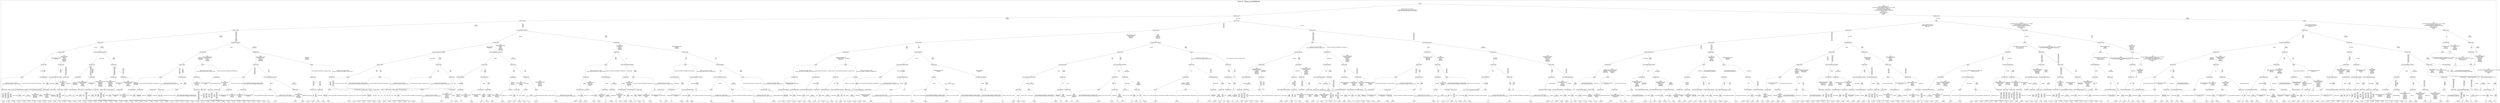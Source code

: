 /*
Generated by:
    http://https://github.com/h2oai/h2o-3/tree/master/h2o-genmodel/src/main/java/hex/genmodel/tools/PrintMojo.java
*/

/*
On a mac:

$ brew install graphviz
$ dot -Tpng file.gv -o file.png
$ open file.png
*/

digraph G {

subgraph cluster_0 {
/* Nodes */

/* Level 0 */
{
"SG_0_Node_0" [shape=box, fontsize=20, label="body"]
}

/* Level 1 */
{
"SG_0_Node_1" [shape=box, fontsize=20, label="Status-Code"]
"SG_0_Node_2" [shape=box, fontsize=20, label="Status-Code"]
}

/* Level 2 */
{
"SG_0_Node_3" [shape=box, fontsize=20, label="Status-Code"]
"SG_0_Node_4" [shape=box, fontsize=20, label="Status-Code"]
"SG_0_Node_5" [shape=box, fontsize=20, label="body"]
"SG_0_Node_6" [shape=box, fontsize=20, label="body"]
}

/* Level 3 */
{
"SG_0_Node_7" [shape=box, fontsize=20, label="Status-Code"]
"SG_0_Node_8" [shape=box, fontsize=20, label="X-Content-Type-Options"]
"SG_0_Node_9" [shape=box, fontsize=20, label="Content-Type"]
"SG_0_Node_10" [shape=box, fontsize=20, label="Status-Code"]
"SG_0_Node_11" [shape=box, fontsize=20, label="Status-Code"]
"SG_0_Node_12" [shape=box, fontsize=20, label="Status-Code"]
"SG_0_Node_13" [shape=box, fontsize=20, label="Status-Code"]
"SG_0_Node_14" [shape=box, fontsize=20, label="Status-Code"]
}

/* Level 4 */
{
"SG_0_Node_15" [shape=box, fontsize=20, label="Status-Code"]
"SG_0_Node_16" [shape=box, fontsize=20, label="Content-Disposition"]
"SG_0_Node_17" [shape=box, fontsize=20, label="Content-Type"]
"SG_0_Node_18" [shape=box, fontsize=20, label="Content-Type"]
"SG_0_Node_19" [shape=box, fontsize=20, label="Status-Code"]
"SG_0_Node_20" [shape=box, fontsize=20, label="X-Content-Type-Options"]
"SG_0_Node_21" [shape=box, fontsize=20, label="body"]
"SG_0_Node_22" [shape=box, fontsize=20, label="Content-Disposition"]
"SG_0_Node_23" [shape=box, fontsize=20, label="Status-Code"]
"SG_0_Node_24" [shape=box, fontsize=20, label="X-Frame-Options"]
"SG_0_Node_25" [shape=box, fontsize=20, label="body"]
"SG_0_Node_26" [shape=box, fontsize=20, label="Content-Type"]
"SG_0_Node_27" [shape=box, fontsize=20, label="X-Content-Type-Options"]
"SG_0_Node_28" [shape=box, fontsize=20, label="Status-Code"]
"SG_0_Node_29" [shape=box, fontsize=20, label="Content-Type"]
"SG_0_Node_30" [shape=box, fontsize=20, label="Status-Code"]
}

/* Level 5 */
{
"SG_0_Node_31" [shape=box, fontsize=20, label="Content-Type"]
"SG_0_Node_32" [shape=box, fontsize=20, label="Cross-Origin-Resource-Policy"]
"SG_0_Node_33" [shape=box, fontsize=20, label="Content-Type"]
"SG_0_Node_34" [shape=box, fontsize=20, label="Content-Type"]
"SG_0_Node_35" [shape=box, fontsize=20, label="Cross-Origin-Resource-Policy"]
"SG_0_Node_36" [shape=box, fontsize=20, label="Cross-Origin-Resource-Policy"]
"SG_0_Node_37" [shape=box, fontsize=20, label="Status-Code"]
"SG_0_Node_38" [shape=box, fontsize=20, label="Status-Code"]
"SG_0_Node_39" [shape=box, fontsize=20, label="Content-Type"]
"SG_0_Node_40" [shape=box, fontsize=20, label="X-Frame-Options"]
"SG_0_Node_41" [shape=box, fontsize=20, label="Status-Code"]
"SG_0_Node_42" [shape=box, fontsize=20, label="body"]
"SG_0_Node_43" [shape=box, fontsize=20, label="X-Frame-Options"]
"SG_0_Node_44" [shape=box, fontsize=20, label="Content-Type"]
"SG_0_Node_45" [shape=box, fontsize=20, label="Content-Type"]
"SG_0_Node_46" [shape=box, fontsize=20, label="Content-Type"]
"SG_0_Node_47" [shape=box, fontsize=20, label="Content-Disposition"]
"SG_0_Node_48" [shape=box, fontsize=20, label="Content-Type"]
"SG_0_Node_49" [shape=box, fontsize=20, label="Status-Code"]
"SG_0_Node_50" [shape=box, fontsize=20, label="Content-Type"]
"SG_0_Node_51" [shape=box, fontsize=20, label="Status-Code"]
"SG_0_Node_52" [shape=box, fontsize=20, label="Status-Code"]
"SG_0_Node_53" [shape=box, fontsize=20, label="body"]
"SG_0_Node_54" [shape=box, fontsize=20, label="body"]
"SG_0_Node_55" [shape=box, fontsize=20, label="Content-Type"]
"SG_0_Node_56" [shape=box, fontsize=20, label="Status-Code"]
"SG_0_Node_57" [shape=box, fontsize=20, label="Status-Code"]
"SG_0_Node_58" [shape=box, fontsize=20, label="Status-Code"]
"SG_0_Node_59" [shape=box, fontsize=20, label="body"]
"SG_0_Node_742" [fontsize=20, label="1.0"]
"SG_0_Node_60" [shape=box, fontsize=20, label="Content-Type"]
"SG_0_Node_743" [fontsize=20, label="1.0"]
}

/* Level 6 */
{
"SG_0_Node_61" [shape=box, fontsize=20, label="Status-Code"]
"SG_0_Node_62" [shape=box, fontsize=20, label="Status-Code"]
"SG_0_Node_63" [shape=box, fontsize=20, label="Status-Code"]
"SG_0_Node_64" [shape=box, fontsize=20, label="Status-Code"]
"SG_0_Node_65" [shape=box, fontsize=20, label="Status-Code"]
"SG_0_Node_66" [shape=box, fontsize=20, label="body"]
"SG_0_Node_67" [shape=box, fontsize=20, label="Status-Code"]
"SG_0_Node_68" [shape=box, fontsize=20, label="body"]
"SG_0_Node_69" [shape=box, fontsize=20, label="Status-Code"]
"SG_0_Node_70" [shape=box, fontsize=20, label="Status-Code"]
"SG_0_Node_71" [shape=box, fontsize=20, label="Status-Code"]
"SG_0_Node_72" [shape=box, fontsize=20, label="Status-Code"]
"SG_0_Node_73" [shape=box, fontsize=20, label="body"]
"SG_0_Node_74" [shape=box, fontsize=20, label="Cross-Origin-Resource-Policy"]
"SG_0_Node_75" [shape=box, fontsize=20, label="body"]
"SG_0_Node_76" [shape=box, fontsize=20, label="X-Frame-Options"]
"SG_0_Node_77" [shape=box, fontsize=20, label="body"]
"SG_0_Node_78" [shape=box, fontsize=20, label="body"]
"SG_0_Node_79" [shape=box, fontsize=20, label="Cross-Origin-Opener-Policy"]
"SG_0_Node_80" [shape=box, fontsize=20, label="Content-Type"]
"SG_0_Node_81" [shape=box, fontsize=20, label="X-Frame-Options"]
"SG_0_Node_82" [shape=box, fontsize=20, label="Cross-Origin-Resource-Policy"]
"SG_0_Node_83" [shape=box, fontsize=20, label="Status-Code"]
"SG_0_Node_84" [shape=box, fontsize=20, label="Status-Code"]
"SG_0_Node_85" [shape=box, fontsize=20, label="Content-Type"]
"SG_0_Node_86" [shape=box, fontsize=20, label="Content-Type"]
"SG_0_Node_87" [shape=box, fontsize=20, label="X-Frame-Options"]
"SG_0_Node_88" [shape=box, fontsize=20, label="Status-Code"]
"SG_0_Node_89" [shape=box, fontsize=20, label="Status-Code"]
"SG_0_Node_90" [shape=box, fontsize=20, label="Status-Code"]
"SG_0_Node_91" [shape=box, fontsize=20, label="Status-Code"]
"SG_0_Node_92" [shape=box, fontsize=20, label="Status-Code"]
"SG_0_Node_93" [shape=box, fontsize=20, label="Content-Type"]
"SG_0_Node_94" [shape=box, fontsize=20, label="Cross-Origin-Opener-Policy"]
"SG_0_Node_95" [shape=box, fontsize=20, label="body"]
"SG_0_Node_96" [shape=box, fontsize=20, label="body"]
"SG_0_Node_97" [shape=box, fontsize=20, label="Content-Type"]
"SG_0_Node_98" [shape=box, fontsize=20, label="Cross-Origin-Resource-Policy"]
"SG_0_Node_99" [shape=box, fontsize=20, label="Status-Code"]
"SG_0_Node_100" [shape=box, fontsize=20, label="Status-Code"]
"SG_0_Node_101" [shape=box, fontsize=20, label="body"]
"SG_0_Node_102" [shape=box, fontsize=20, label="X-Content-Type-Options"]
"SG_0_Node_103" [shape=box, fontsize=20, label="Content-Type"]
"SG_0_Node_104" [shape=box, fontsize=20, label="Status-Code"]
"SG_0_Node_105" [shape=box, fontsize=20, label="Content-Disposition"]
"SG_0_Node_744" [fontsize=20, label="1.0"]
"SG_0_Node_106" [shape=box, fontsize=20, label="Content-Type"]
"SG_0_Node_745" [fontsize=20, label="1.0"]
"SG_0_Node_107" [shape=box, fontsize=20, label="Status-Code"]
"SG_0_Node_108" [shape=box, fontsize=20, label="Status-Code"]
"SG_0_Node_109" [shape=box, fontsize=20, label="Content-Type"]
"SG_0_Node_110" [shape=box, fontsize=20, label="body"]
"SG_0_Node_111" [shape=box, fontsize=20, label="Content-Type"]
"SG_0_Node_112" [shape=box, fontsize=20, label="Content-Type"]
"SG_0_Node_113" [shape=box, fontsize=20, label="Cross-Origin-Resource-Policy"]
"SG_0_Node_114" [shape=box, fontsize=20, label="Content-Type"]
"SG_0_Node_115" [shape=box, fontsize=20, label="X-Frame-Options"]
"SG_0_Node_746" [fontsize=20, label="1.0"]
"SG_0_Node_116" [shape=box, fontsize=20, label="body"]
"SG_0_Node_747" [fontsize=20, label="1.0"]
}

/* Level 7 */
{
"SG_0_Node_117" [shape=box, fontsize=20, label="body"]
"SG_0_Node_118" [shape=box, fontsize=20, label="X-Frame-Options"]
"SG_0_Node_119" [shape=box, fontsize=20, label="Cross-Origin-Resource-Policy"]
"SG_0_Node_120" [shape=box, fontsize=20, label="Content-Type"]
"SG_0_Node_121" [shape=box, fontsize=20, label="Content-Type"]
"SG_0_Node_122" [shape=box, fontsize=20, label="Content-Type"]
"SG_0_Node_123" [shape=box, fontsize=20, label="Content-Type"]
"SG_0_Node_124" [shape=box, fontsize=20, label="Content-Type"]
"SG_0_Node_125" [shape=box, fontsize=20, label="body"]
"SG_0_Node_126" [shape=box, fontsize=20, label="X-Frame-Options"]
"SG_0_Node_127" [shape=box, fontsize=20, label="Content-Type"]
"SG_0_Node_128" [shape=box, fontsize=20, label="Content-Type"]
"SG_0_Node_129" [shape=box, fontsize=20, label="body"]
"SG_0_Node_130" [shape=box, fontsize=20, label="Cross-Origin-Resource-Policy"]
"SG_0_Node_131" [shape=box, fontsize=20, label="Status-Code"]
"SG_0_Node_132" [shape=box, fontsize=20, label="Status-Code"]
"SG_0_Node_133" [shape=box, fontsize=20, label="body"]
"SG_0_Node_134" [shape=box, fontsize=20, label="body"]
"SG_0_Node_135" [shape=box, fontsize=20, label="body"]
"SG_0_Node_136" [shape=box, fontsize=20, label="Status-Code"]
"SG_0_Node_137" [shape=box, fontsize=20, label="X-Frame-Options"]
"SG_0_Node_138" [shape=box, fontsize=20, label="X-Frame-Options"]
"SG_0_Node_139" [shape=box, fontsize=20, label="Content-Type"]
"SG_0_Node_140" [shape=box, fontsize=20, label="Content-Type"]
"SG_0_Node_141" [shape=box, fontsize=20, label="Content-Type"]
"SG_0_Node_142" [shape=box, fontsize=20, label="Content-Disposition"]
"SG_0_Node_143" [shape=box, fontsize=20, label="Content-Type"]
"SG_0_Node_144" [shape=box, fontsize=20, label="body"]
"SG_0_Node_145" [shape=box, fontsize=20, label="Content-Disposition"]
"SG_0_Node_146" [shape=box, fontsize=20, label="Cross-Origin-Resource-Policy"]
"SG_0_Node_147" [shape=box, fontsize=20, label="Cross-Origin-Resource-Policy"]
"SG_0_Node_148" [shape=box, fontsize=20, label="body"]
"SG_0_Node_149" [shape=box, fontsize=20, label="Content-Type"]
"SG_0_Node_150" [shape=box, fontsize=20, label="X-Frame-Options"]
"SG_0_Node_151" [shape=box, fontsize=20, label="Status-Code"]
"SG_0_Node_152" [shape=box, fontsize=20, label="Location"]
"SG_0_Node_153" [shape=box, fontsize=20, label="body"]
"SG_0_Node_154" [shape=box, fontsize=20, label="X-Content-Type-Options"]
"SG_0_Node_155" [shape=box, fontsize=20, label="Location"]
"SG_0_Node_156" [shape=box, fontsize=20, label="X-Content-Type-Options"]
"SG_0_Node_157" [shape=box, fontsize=20, label="Cross-Origin-Resource-Policy"]
"SG_0_Node_158" [shape=box, fontsize=20, label="Status-Code"]
"SG_0_Node_159" [shape=box, fontsize=20, label="Status-Code"]
"SG_0_Node_160" [shape=box, fontsize=20, label="Content-Type"]
"SG_0_Node_161" [shape=box, fontsize=20, label="Content-Type"]
"SG_0_Node_162" [shape=box, fontsize=20, label="Content-Disposition"]
"SG_0_Node_163" [shape=box, fontsize=20, label="X-Frame-Options"]
"SG_0_Node_748" [fontsize=20, label="1.0"]
"SG_0_Node_164" [shape=box, fontsize=20, label="Content-Disposition"]
"SG_0_Node_165" [shape=box, fontsize=20, label="Status-Code"]
"SG_0_Node_166" [shape=box, fontsize=20, label="Status-Code"]
"SG_0_Node_167" [shape=box, fontsize=20, label="Status-Code"]
"SG_0_Node_168" [shape=box, fontsize=20, label="Cross-Origin-Opener-Policy"]
"SG_0_Node_169" [shape=box, fontsize=20, label="Status-Code"]
"SG_0_Node_170" [shape=box, fontsize=20, label="Content-Type"]
"SG_0_Node_171" [shape=box, fontsize=20, label="Content-Type"]
"SG_0_Node_172" [shape=box, fontsize=20, label="body"]
"SG_0_Node_173" [shape=box, fontsize=20, label="X-Frame-Options"]
"SG_0_Node_174" [shape=box, fontsize=20, label="Content-Type"]
"SG_0_Node_175" [shape=box, fontsize=20, label="body"]
"SG_0_Node_176" [shape=box, fontsize=20, label="X-Frame-Options"]
"SG_0_Node_177" [shape=box, fontsize=20, label="Status-Code"]
"SG_0_Node_178" [shape=box, fontsize=20, label="Content-Type"]
"SG_0_Node_179" [shape=box, fontsize=20, label="X-Content-Type-Options"]
"SG_0_Node_180" [shape=box, fontsize=20, label="body"]
"SG_0_Node_181" [shape=box, fontsize=20, label="body"]
"SG_0_Node_182" [shape=box, fontsize=20, label="Content-Type"]
"SG_0_Node_183" [shape=box, fontsize=20, label="Content-Type"]
"SG_0_Node_184" [shape=box, fontsize=20, label="Status-Code"]
"SG_0_Node_185" [shape=box, fontsize=20, label="Status-Code"]
"SG_0_Node_186" [shape=box, fontsize=20, label="Status-Code"]
"SG_0_Node_187" [shape=box, fontsize=20, label="Status-Code"]
"SG_0_Node_188" [shape=box, fontsize=20, label="body"]
"SG_0_Node_189" [shape=box, fontsize=20, label="Status-Code"]
"SG_0_Node_190" [shape=box, fontsize=20, label="Content-Type"]
"SG_0_Node_191" [shape=box, fontsize=20, label="Content-Type"]
"SG_0_Node_192" [shape=box, fontsize=20, label="Cross-Origin-Resource-Policy"]
"SG_0_Node_193" [shape=box, fontsize=20, label="X-Content-Type-Options"]
"SG_0_Node_194" [shape=box, fontsize=20, label="body"]
"SG_0_Node_195" [shape=box, fontsize=20, label="Content-Type"]
"SG_0_Node_196" [shape=box, fontsize=20, label="Content-Type"]
"SG_0_Node_197" [shape=box, fontsize=20, label="Cross-Origin-Opener-Policy"]
"SG_0_Node_198" [shape=box, fontsize=20, label="Content-Type"]
"SG_0_Node_199" [shape=box, fontsize=20, label="Content-Type"]
"SG_0_Node_200" [shape=box, fontsize=20, label="Cross-Origin-Resource-Policy"]
"SG_0_Node_201" [shape=box, fontsize=20, label="X-Content-Type-Options"]
"SG_0_Node_202" [shape=box, fontsize=20, label="Content-Type"]
"SG_0_Node_203" [shape=box, fontsize=20, label="Content-Type"]
"SG_0_Node_204" [shape=box, fontsize=20, label="Status-Code"]
"SG_0_Node_205" [shape=box, fontsize=20, label="Status-Code"]
"SG_0_Node_206" [shape=box, fontsize=20, label="Status-Code"]
"SG_0_Node_749" [fontsize=20, label="1.0"]
"SG_0_Node_207" [shape=box, fontsize=20, label="body"]
"SG_0_Node_208" [shape=box, fontsize=20, label="body"]
"SG_0_Node_209" [shape=box, fontsize=20, label="Content-Type"]
"SG_0_Node_210" [shape=box, fontsize=20, label="Content-Type"]
"SG_0_Node_211" [shape=box, fontsize=20, label="Content-Disposition"]
"SG_0_Node_212" [shape=box, fontsize=20, label="body"]
"SG_0_Node_213" [shape=box, fontsize=20, label="Content-Type"]
"SG_0_Node_214" [shape=box, fontsize=20, label="Content-Type"]
"SG_0_Node_215" [shape=box, fontsize=20, label="X-Content-Type-Options"]
"SG_0_Node_216" [shape=box, fontsize=20, label="X-Frame-Options"]
"SG_0_Node_217" [shape=box, fontsize=20, label="X-Content-Type-Options"]
"SG_0_Node_218" [shape=box, fontsize=20, label="Cross-Origin-Opener-Policy"]
"SG_0_Node_219" [shape=box, fontsize=20, label="Status-Code"]
"SG_0_Node_220" [shape=box, fontsize=20, label="Status-Code"]
"SG_0_Node_221" [shape=box, fontsize=20, label="Status-Code"]
"SG_0_Node_222" [shape=box, fontsize=20, label="Status-Code"]
"SG_0_Node_223" [shape=box, fontsize=20, label="Content-Disposition"]
"SG_0_Node_750" [fontsize=20, label="1.0"]
"SG_0_Node_224" [shape=box, fontsize=20, label="X-Content-Type-Options"]
"SG_0_Node_751" [fontsize=20, label="1.0"]
}

/* Level 8 */
{
"SG_0_Node_225" [shape=box, fontsize=20, label="Status-Code"]
"SG_0_Node_226" [shape=box, fontsize=20, label="Status-Code"]
"SG_0_Node_227" [shape=box, fontsize=20, label="Cross-Origin-Resource-Policy"]
"SG_0_Node_228" [shape=box, fontsize=20, label="Cross-Origin-Resource-Policy"]
"SG_0_Node_229" [shape=box, fontsize=20, label="Content-Type"]
"SG_0_Node_230" [shape=box, fontsize=20, label="Content-Type"]
"SG_0_Node_231" [shape=box, fontsize=20, label="Status-Code"]
"SG_0_Node_232" [shape=box, fontsize=20, label="Location"]
"SG_0_Node_233" [shape=box, fontsize=20, label="X-Frame-Options"]
"SG_0_Node_234" [shape=box, fontsize=20, label="Status-Code"]
"SG_0_Node_235" [shape=box, fontsize=20, label="X-Frame-Options"]
"SG_0_Node_236" [shape=box, fontsize=20, label="Status-Code"]
"SG_0_Node_237" [shape=box, fontsize=20, label="Status-Code"]
"SG_0_Node_238" [shape=box, fontsize=20, label="X-Frame-Options"]
"SG_0_Node_239" [shape=box, fontsize=20, label="Content-Type"]
"SG_0_Node_240" [shape=box, fontsize=20, label="X-Frame-Options"]
"SG_0_Node_241" [shape=box, fontsize=20, label="Content-Type"]
"SG_0_Node_242" [shape=box, fontsize=20, label="Content-Type"]
"SG_0_Node_243" [shape=box, fontsize=20, label="Status-Code"]
"SG_0_Node_244" [shape=box, fontsize=20, label="body"]
"SG_0_Node_245" [shape=box, fontsize=20, label="Status-Code"]
"SG_0_Node_246" [shape=box, fontsize=20, label="Status-Code"]
"SG_0_Node_247" [shape=box, fontsize=20, label="Status-Code"]
"SG_0_Node_248" [shape=box, fontsize=20, label="Status-Code"]
"SG_0_Node_249" [shape=box, fontsize=20, label="Content-Type"]
"SG_0_Node_250" [shape=box, fontsize=20, label="Content-Type"]
"SG_0_Node_251" [shape=box, fontsize=20, label="body"]
"SG_0_Node_252" [shape=box, fontsize=20, label="Content-Type"]
"SG_0_Node_253" [shape=box, fontsize=20, label="Status-Code"]
"SG_0_Node_254" [shape=box, fontsize=20, label="Content-Type"]
"SG_0_Node_255" [shape=box, fontsize=20, label="body"]
"SG_0_Node_256" [shape=box, fontsize=20, label="Content-Type"]
"SG_0_Node_257" [shape=box, fontsize=20, label="Status-Code"]
"SG_0_Node_752" [fontsize=20, label="0.953"]
"SG_0_Node_259" [shape=box, fontsize=20, label="Status-Code"]
"SG_0_Node_753" [fontsize=20, label="0.969"]
"SG_0_Node_261" [shape=box, fontsize=20, label="Status-Code"]
"SG_0_Node_262" [shape=box, fontsize=20, label="Status-Code"]
"SG_0_Node_263" [shape=box, fontsize=20, label="X-Frame-Options"]
"SG_0_Node_264" [shape=box, fontsize=20, label="body"]
"SG_0_Node_265" [shape=box, fontsize=20, label="Content-Type"]
"SG_0_Node_266" [shape=box, fontsize=20, label="Content-Type"]
"SG_0_Node_267" [shape=box, fontsize=20, label="Content-Type"]
"SG_0_Node_268" [shape=box, fontsize=20, label="Content-Type"]
"SG_0_Node_269" [shape=box, fontsize=20, label="Location"]
"SG_0_Node_270" [shape=box, fontsize=20, label="Status-Code"]
"SG_0_Node_271" [shape=box, fontsize=20, label="Location"]
"SG_0_Node_272" [shape=box, fontsize=20, label="body"]
"SG_0_Node_273" [shape=box, fontsize=20, label="X-Frame-Options"]
"SG_0_Node_274" [shape=box, fontsize=20, label="Location"]
"SG_0_Node_275" [shape=box, fontsize=20, label="Content-Type"]
"SG_0_Node_276" [shape=box, fontsize=20, label="Content-Type"]
"SG_0_Node_277" [shape=box, fontsize=20, label="X-Frame-Options"]
"SG_0_Node_278" [shape=box, fontsize=20, label="X-Frame-Options"]
"SG_0_Node_279" [shape=box, fontsize=20, label="Content-Type"]
"SG_0_Node_754" [fontsize=20, label="1.0"]
"SG_0_Node_280" [shape=box, fontsize=20, label="Content-Type"]
"SG_0_Node_281" [shape=box, fontsize=20, label="Content-Type"]
"SG_0_Node_282" [shape=box, fontsize=20, label="Cross-Origin-Opener-Policy"]
"SG_0_Node_755" [fontsize=20, label="1.0"]
"SG_0_Node_283" [shape=box, fontsize=20, label="body"]
"SG_0_Node_284" [shape=box, fontsize=20, label="body"]
"SG_0_Node_285" [shape=box, fontsize=20, label="Content-Type"]
"SG_0_Node_756" [fontsize=20, label="1.0"]
"SG_0_Node_286" [shape=box, fontsize=20, label="X-Content-Type-Options"]
"SG_0_Node_287" [shape=box, fontsize=20, label="Content-Disposition"]
"SG_0_Node_288" [shape=box, fontsize=20, label="Cross-Origin-Resource-Policy"]
"SG_0_Node_289" [shape=box, fontsize=20, label="Status-Code"]
"SG_0_Node_290" [shape=box, fontsize=20, label="Content-Disposition"]
"SG_0_Node_291" [shape=box, fontsize=20, label="Cross-Origin-Resource-Policy"]
"SG_0_Node_292" [shape=box, fontsize=20, label="Status-Code"]
"SG_0_Node_757" [fontsize=20, label="1.0"]
"SG_0_Node_293" [shape=box, fontsize=20, label="Content-Disposition"]
"SG_0_Node_294" [shape=box, fontsize=20, label="Content-Type"]
"SG_0_Node_295" [shape=box, fontsize=20, label="body"]
"SG_0_Node_758" [fontsize=20, label="1.0"]
"SG_0_Node_296" [shape=box, fontsize=20, label="body"]
"SG_0_Node_297" [shape=box, fontsize=20, label="body"]
"SG_0_Node_298" [shape=box, fontsize=20, label="body"]
"SG_0_Node_759" [fontsize=20, label="1.0"]
"SG_0_Node_299" [shape=box, fontsize=20, label="Status-Code"]
"SG_0_Node_300" [shape=box, fontsize=20, label="body"]
"SG_0_Node_301" [shape=box, fontsize=20, label="Content-Type"]
"SG_0_Node_302" [shape=box, fontsize=20, label="Content-Type"]
"SG_0_Node_303" [shape=box, fontsize=20, label="body"]
"SG_0_Node_304" [shape=box, fontsize=20, label="Content-Type"]
"SG_0_Node_305" [shape=box, fontsize=20, label="Location"]
"SG_0_Node_306" [shape=box, fontsize=20, label="Status-Code"]
"SG_0_Node_307" [shape=box, fontsize=20, label="body"]
"SG_0_Node_308" [shape=box, fontsize=20, label="body"]
"SG_0_Node_309" [shape=box, fontsize=20, label="Content-Type"]
"SG_0_Node_310" [shape=box, fontsize=20, label="Status-Code"]
"SG_0_Node_311" [shape=box, fontsize=20, label="Content-Type"]
"SG_0_Node_760" [fontsize=20, label="1.0"]
"SG_0_Node_312" [shape=box, fontsize=20, label="Status-Code"]
"SG_0_Node_313" [shape=box, fontsize=20, label="Status-Code"]
"SG_0_Node_314" [shape=box, fontsize=20, label="body"]
"SG_0_Node_761" [fontsize=20, label="1.0"]
"SG_0_Node_315" [shape=box, fontsize=20, label="Cross-Origin-Resource-Policy"]
"SG_0_Node_316" [shape=box, fontsize=20, label="Status-Code"]
"SG_0_Node_317" [shape=box, fontsize=20, label="Content-Type"]
"SG_0_Node_318" [shape=box, fontsize=20, label="Content-Type"]
"SG_0_Node_319" [shape=box, fontsize=20, label="Status-Code"]
"SG_0_Node_320" [shape=box, fontsize=20, label="Status-Code"]
"SG_0_Node_762" [fontsize=20, label="0.969"]
"SG_0_Node_763" [fontsize=20, label="1.0"]
"SG_0_Node_322" [shape=box, fontsize=20, label="X-Content-Type-Options"]
"SG_0_Node_323" [shape=box, fontsize=20, label="X-Frame-Options"]
"SG_0_Node_324" [shape=box, fontsize=20, label="X-Frame-Options"]
"SG_0_Node_764" [fontsize=20, label="1.0"]
"SG_0_Node_325" [shape=box, fontsize=20, label="Content-Type"]
"SG_0_Node_326" [shape=box, fontsize=20, label="Content-Type"]
"SG_0_Node_327" [shape=box, fontsize=20, label="body"]
"SG_0_Node_765" [fontsize=20, label="1.0"]
"SG_0_Node_328" [shape=box, fontsize=20, label="Location"]
"SG_0_Node_329" [shape=box, fontsize=20, label="Status-Code"]
"SG_0_Node_330" [shape=box, fontsize=20, label="Status-Code"]
"SG_0_Node_766" [fontsize=20, label="1.0"]
"SG_0_Node_331" [shape=box, fontsize=20, label="Cross-Origin-Resource-Policy"]
"SG_0_Node_332" [shape=box, fontsize=20, label="body"]
"SG_0_Node_333" [shape=box, fontsize=20, label="body"]
"SG_0_Node_767" [fontsize=20, label="1.0"]
"SG_0_Node_334" [shape=box, fontsize=20, label="Cross-Origin-Resource-Policy"]
"SG_0_Node_335" [shape=box, fontsize=20, label="X-Content-Type-Options"]
"SG_0_Node_336" [shape=box, fontsize=20, label="X-Frame-Options"]
"SG_0_Node_768" [fontsize=20, label="1.0"]
"SG_0_Node_337" [shape=box, fontsize=20, label="X-Content-Type-Options"]
"SG_0_Node_338" [shape=box, fontsize=20, label="Content-Type"]
"SG_0_Node_339" [shape=box, fontsize=20, label="Content-Type"]
"SG_0_Node_340" [shape=box, fontsize=20, label="Content-Type"]
"SG_0_Node_341" [shape=box, fontsize=20, label="body"]
"SG_0_Node_342" [shape=box, fontsize=20, label="Cross-Origin-Resource-Policy"]
"SG_0_Node_343" [shape=box, fontsize=20, label="Cross-Origin-Resource-Policy"]
"SG_0_Node_344" [shape=box, fontsize=20, label="X-Content-Type-Options"]
"SG_0_Node_345" [shape=box, fontsize=20, label="Content-Type"]
"SG_0_Node_346" [shape=box, fontsize=20, label="Content-Type"]
"SG_0_Node_347" [shape=box, fontsize=20, label="X-Content-Type-Options"]
"SG_0_Node_348" [shape=box, fontsize=20, label="X-Content-Type-Options"]
"SG_0_Node_349" [shape=box, fontsize=20, label="Cross-Origin-Opener-Policy"]
"SG_0_Node_350" [shape=box, fontsize=20, label="body"]
"SG_0_Node_351" [shape=box, fontsize=20, label="X-Frame-Options"]
"SG_0_Node_352" [shape=box, fontsize=20, label="X-Content-Type-Options"]
"SG_0_Node_353" [shape=box, fontsize=20, label="Content-Type"]
"SG_0_Node_354" [shape=box, fontsize=20, label="Content-Type"]
"SG_0_Node_355" [shape=box, fontsize=20, label="body"]
"SG_0_Node_356" [shape=box, fontsize=20, label="body"]
"SG_0_Node_357" [shape=box, fontsize=20, label="Status-Code"]
"SG_0_Node_358" [shape=box, fontsize=20, label="Status-Code"]
"SG_0_Node_359" [shape=box, fontsize=20, label="Content-Disposition"]
"SG_0_Node_360" [shape=box, fontsize=20, label="Status-Code"]
"SG_0_Node_361" [shape=box, fontsize=20, label="Content-Type"]
"SG_0_Node_362" [shape=box, fontsize=20, label="X-Content-Type-Options"]
"SG_0_Node_363" [shape=box, fontsize=20, label="Status-Code"]
"SG_0_Node_364" [shape=box, fontsize=20, label="Status-Code"]
"SG_0_Node_365" [shape=box, fontsize=20, label="Content-Type"]
"SG_0_Node_366" [shape=box, fontsize=20, label="Content-Disposition"]
"SG_0_Node_367" [shape=box, fontsize=20, label="Content-Type"]
"SG_0_Node_368" [shape=box, fontsize=20, label="Status-Code"]
"SG_0_Node_369" [shape=box, fontsize=20, label="Cross-Origin-Opener-Policy"]
"SG_0_Node_370" [shape=box, fontsize=20, label="Content-Type"]
"SG_0_Node_371" [shape=box, fontsize=20, label="body"]
"SG_0_Node_372" [shape=box, fontsize=20, label="body"]
"SG_0_Node_373" [shape=box, fontsize=20, label="Status-Code"]
"SG_0_Node_374" [shape=box, fontsize=20, label="Status-Code"]
"SG_0_Node_375" [shape=box, fontsize=20, label="Status-Code"]
"SG_0_Node_376" [shape=box, fontsize=20, label="Status-Code"]
"SG_0_Node_377" [shape=box, fontsize=20, label="Location"]
"SG_0_Node_378" [shape=box, fontsize=20, label="Status-Code"]
"SG_0_Node_379" [shape=box, fontsize=20, label="Status-Code"]
"SG_0_Node_380" [shape=box, fontsize=20, label="Content-Disposition"]
"SG_0_Node_381" [shape=box, fontsize=20, label="Status-Code"]
"SG_0_Node_382" [shape=box, fontsize=20, label="Cross-Origin-Resource-Policy"]
"SG_0_Node_383" [shape=box, fontsize=20, label="X-Content-Type-Options"]
"SG_0_Node_769" [fontsize=20, label="1.0"]
"SG_0_Node_384" [shape=box, fontsize=20, label="Location"]
"SG_0_Node_385" [shape=box, fontsize=20, label="body"]
"SG_0_Node_386" [shape=box, fontsize=20, label="X-Content-Type-Options"]
"SG_0_Node_770" [fontsize=20, label="1.0"]
"SG_0_Node_387" [shape=box, fontsize=20, label="X-Content-Type-Options"]
"SG_0_Node_771" [fontsize=20, label="1.0"]
"SG_0_Node_388" [shape=box, fontsize=20, label="Content-Disposition"]
"SG_0_Node_389" [shape=box, fontsize=20, label="body"]
"SG_0_Node_390" [shape=box, fontsize=20, label="Content-Type"]
"SG_0_Node_391" [shape=box, fontsize=20, label="Cross-Origin-Opener-Policy"]
"SG_0_Node_392" [shape=box, fontsize=20, label="body"]
"SG_0_Node_393" [shape=box, fontsize=20, label="Content-Disposition"]
"SG_0_Node_394" [shape=box, fontsize=20, label="body"]
"SG_0_Node_395" [shape=box, fontsize=20, label="Status-Code"]
"SG_0_Node_396" [shape=box, fontsize=20, label="Cross-Origin-Opener-Policy"]
"SG_0_Node_397" [shape=box, fontsize=20, label="Content-Type"]
"SG_0_Node_398" [shape=box, fontsize=20, label="Content-Type"]
"SG_0_Node_399" [shape=box, fontsize=20, label="Content-Type"]
"SG_0_Node_400" [shape=box, fontsize=20, label="X-Frame-Options"]
"SG_0_Node_772" [fontsize=20, label="1.0"]
"SG_0_Node_401" [shape=box, fontsize=20, label="Status-Code"]
"SG_0_Node_773" [fontsize=20, label="1.0"]
"SG_0_Node_402" [shape=box, fontsize=20, label="body"]
"SG_0_Node_403" [shape=box, fontsize=20, label="Cross-Origin-Resource-Policy"]
"SG_0_Node_404" [shape=box, fontsize=20, label="Status-Code"]
"SG_0_Node_405" [shape=box, fontsize=20, label="Status-Code"]
"SG_0_Node_406" [shape=box, fontsize=20, label="Status-Code"]
"SG_0_Node_407" [shape=box, fontsize=20, label="Status-Code"]
"SG_0_Node_408" [shape=box, fontsize=20, label="Status-Code"]
"SG_0_Node_409" [shape=box, fontsize=20, label="Status-Code"]
"SG_0_Node_410" [shape=box, fontsize=20, label="Content-Type"]
"SG_0_Node_411" [shape=box, fontsize=20, label="Content-Type"]
"SG_0_Node_412" [shape=box, fontsize=20, label="Content-Type"]
"SG_0_Node_413" [shape=box, fontsize=20, label="Content-Type"]
"SG_0_Node_414" [shape=box, fontsize=20, label="body"]
"SG_0_Node_415" [shape=box, fontsize=20, label="Status-Code"]
"SG_0_Node_416" [shape=box, fontsize=20, label="Cross-Origin-Opener-Policy"]
"SG_0_Node_774" [fontsize=20, label="1.0"]
"SG_0_Node_417" [shape=box, fontsize=20, label="Location"]
"SG_0_Node_775" [fontsize=20, label="1.0"]
"SG_0_Node_418" [shape=box, fontsize=20, label="X-Frame-Options"]
"SG_0_Node_776" [fontsize=20, label="1.0"]
}

/* Level 9 */
{
"SG_0_Node_777" [fontsize=20, label="0.955"]
"SG_0_Node_778" [fontsize=20, label="0.962"]
"SG_0_Node_779" [fontsize=20, label="0.958"]
"SG_0_Node_780" [fontsize=20, label="0.969"]
"SG_0_Node_781" [fontsize=20, label="0.948"]
"SG_0_Node_782" [fontsize=20, label="0.974"]
"SG_0_Node_783" [fontsize=20, label="0.958"]
"SG_0_Node_784" [fontsize=20, label="0.979"]
"SG_0_Node_785" [fontsize=20, label="0.956"]
"SG_0_Node_786" [fontsize=20, label="0.964"]
"SG_0_Node_787" [fontsize=20, label="0.962"]
"SG_0_Node_788" [fontsize=20, label="0.97"]
"SG_0_Node_789" [fontsize=20, label="0.962"]
"SG_0_Node_790" [fontsize=20, label="0.964"]
"SG_0_Node_791" [fontsize=20, label="0.958"]
"SG_0_Node_792" [fontsize=20, label="0.973"]
"SG_0_Node_793" [fontsize=20, label="0.951"]
"SG_0_Node_794" [fontsize=20, label="0.965"]
"SG_0_Node_795" [fontsize=20, label="0.955"]
"SG_0_Node_796" [fontsize=20, label="0.964"]
"SG_0_Node_797" [fontsize=20, label="0.933"]
"SG_0_Node_798" [fontsize=20, label="0.981"]
"SG_0_Node_799" [fontsize=20, label="0.969"]
"SG_0_Node_800" [fontsize=20, label="0.974"]
"SG_0_Node_801" [fontsize=20, label="0.956"]
"SG_0_Node_802" [fontsize=20, label="0.964"]
"SG_0_Node_803" [fontsize=20, label="0.96"]
"SG_0_Node_804" [fontsize=20, label="0.982"]
"SG_0_Node_805" [fontsize=20, label="0.961"]
"SG_0_Node_806" [fontsize=20, label="0.968"]
"SG_0_Node_807" [fontsize=20, label="0.969"]
"SG_0_Node_808" [fontsize=20, label="0.981"]
"SG_0_Node_809" [fontsize=20, label="0.948"]
"SG_0_Node_810" [fontsize=20, label="0.974"]
"SG_0_Node_811" [fontsize=20, label="0.957"]
"SG_0_Node_812" [fontsize=20, label="0.971"]
"SG_0_Node_813" [fontsize=20, label="0.958"]
"SG_0_Node_814" [fontsize=20, label="0.969"]
"SG_0_Node_815" [fontsize=20, label="0.964"]
"SG_0_Node_816" [fontsize=20, label="0.971"]
"SG_0_Node_817" [fontsize=20, label="0.959"]
"SG_0_Node_818" [fontsize=20, label="0.984"]
"SG_0_Node_819" [fontsize=20, label="0.959"]
"SG_0_Node_820" [fontsize=20, label="0.981"]
"SG_0_Node_821" [fontsize=20, label="0.922"]
"SG_0_Node_822" [fontsize=20, label="0.979"]
"SG_0_Node_823" [fontsize=20, label="0.958"]
"SG_0_Node_824" [fontsize=20, label="0.984"]
"SG_0_Node_825" [fontsize=20, label="0.94"]
"SG_0_Node_826" [fontsize=20, label="0.976"]
"SG_0_Node_827" [fontsize=20, label="0.958"]
"SG_0_Node_828" [fontsize=20, label="0.979"]
"SG_0_Node_829" [fontsize=20, label="0.95"]
"SG_0_Node_830" [fontsize=20, label="0.971"]
"SG_0_Node_831" [fontsize=20, label="0.976"]
"SG_0_Node_832" [fontsize=20, label="0.993"]
"SG_0_Node_833" [fontsize=20, label="0.943"]
"SG_0_Node_834" [fontsize=20, label="0.958"]
"SG_0_Node_835" [fontsize=20, label="0.962"]
"SG_0_Node_836" [fontsize=20, label="0.991"]
"SG_0_Node_837" [fontsize=20, label="0.958"]
"SG_0_Node_838" [fontsize=20, label="0.977"]
"SG_0_Node_839" [fontsize=20, label="0.971"]
"SG_0_Node_840" [fontsize=20, label="0.98"]
"SG_0_Node_841" [fontsize=20, label="0.906"]
"SG_0_Node_842" [fontsize=20, label="0.938"]
"SG_0_Node_843" [fontsize=20, label="0.938"]
"SG_0_Node_844" [fontsize=20, label="0.969"]
"SG_0_Node_845" [fontsize=20, label="0.938"]
"SG_0_Node_846" [fontsize=20, label="0.969"]
"SG_0_Node_847" [fontsize=20, label="0.953"]
"SG_0_Node_848" [fontsize=20, label="0.984"]
"SG_0_Node_849" [fontsize=20, label="0.958"]
"SG_0_Node_850" [fontsize=20, label="1.0"]
"SG_0_Node_851" [fontsize=20, label="0.969"]
"SG_0_Node_852" [fontsize=20, label="1.0"]
"SG_0_Node_853" [fontsize=20, label="0.917"]
"SG_0_Node_854" [fontsize=20, label="1.0"]
"SG_0_Node_855" [fontsize=20, label="0.944"]
"SG_0_Node_856" [fontsize=20, label="1.0"]
"SG_0_Node_857" [fontsize=20, label="0.949"]
"SG_0_Node_858" [fontsize=20, label="0.977"]
"SG_0_Node_859" [fontsize=20, label="0.972"]
"SG_0_Node_860" [fontsize=20, label="0.991"]
"SG_0_Node_861" [fontsize=20, label="0.944"]
"SG_0_Node_862" [fontsize=20, label="0.965"]
"SG_0_Node_863" [fontsize=20, label="0.972"]
"SG_0_Node_864" [fontsize=20, label="0.993"]
"SG_0_Node_865" [fontsize=20, label="0.917"]
"SG_0_Node_866" [fontsize=20, label="1.0"]
"SG_0_Node_867" [fontsize=20, label="0.975"]
"SG_0_Node_868" [fontsize=20, label="0.991"]
"SG_0_Node_869" [fontsize=20, label="0.938"]
"SG_0_Node_870" [fontsize=20, label="0.969"]
"SG_0_Node_871" [fontsize=20, label="0.966"]
"SG_0_Node_872" [fontsize=20, label="0.979"]
"SG_0_Node_873" [fontsize=20, label="0.944"]
"SG_0_Node_874" [fontsize=20, label="1.0"]
"SG_0_Node_875" [fontsize=20, label="0.958"]
"SG_0_Node_876" [fontsize=20, label="1.0"]
"SG_0_Node_877" [fontsize=20, label="0.917"]
"SG_0_Node_878" [fontsize=20, label="0.958"]
"SG_0_Node_879" [fontsize=20, label="0.969"]
"SG_0_Node_880" [fontsize=20, label="1.0"]
"SG_0_Node_881" [fontsize=20, label="0.938"]
"SG_0_Node_882" [fontsize=20, label="1.0"]
"SG_0_Node_883" [fontsize=20, label="0.922"]
"SG_0_Node_884" [fontsize=20, label="1.0"]
"SG_0_Node_885" [fontsize=20, label="0.938"]
"SG_0_Node_886" [fontsize=20, label="1.0"]
"SG_0_Node_887" [fontsize=20, label="0.958"]
"SG_0_Node_888" [fontsize=20, label="0.99"]
"SG_0_Node_889" [fontsize=20, label="0.958"]
"SG_0_Node_890" [fontsize=20, label="0.99"]
"SG_0_Node_891" [fontsize=20, label="0.979"]
"SG_0_Node_892" [fontsize=20, label="1.0"]
"SG_0_Node_893" [fontsize=20, label="0.969"]
"SG_0_Node_894" [fontsize=20, label="1.0"]
"SG_0_Node_895" [fontsize=20, label="0.961"]
"SG_0_Node_896" [fontsize=20, label="0.974"]
"SG_0_Node_897" [fontsize=20, label="0.964"]
"SG_0_Node_898" [fontsize=20, label="0.984"]
"SG_0_Node_899" [fontsize=20, label="0.951"]
"SG_0_Node_900" [fontsize=20, label="0.979"]
"SG_0_Node_901" [fontsize=20, label="0.979"]
"SG_0_Node_902" [fontsize=20, label="1.0"]
"SG_0_Node_903" [fontsize=20, label="0.906"]
"SG_0_Node_904" [fontsize=20, label="1.0"]
"SG_0_Node_905" [fontsize=20, label="0.953"]
"SG_0_Node_906" [fontsize=20, label="1.0"]
"SG_0_Node_907" [fontsize=20, label="0.969"]
"SG_0_Node_908" [fontsize=20, label="1.0"]
"SG_0_Node_909" [fontsize=20, label="0.922"]
"SG_0_Node_910" [fontsize=20, label="0.969"]
"SG_0_Node_911" [fontsize=20, label="0.969"]
"SG_0_Node_912" [fontsize=20, label="0.99"]
"SG_0_Node_913" [fontsize=20, label="0.969"]
"SG_0_Node_914" [fontsize=20, label="1.0"]
"SG_0_Node_915" [fontsize=20, label="0.969"]
"SG_0_Node_916" [fontsize=20, label="0.984"]
"SG_0_Node_917" [fontsize=20, label="0.984"]
"SG_0_Node_918" [fontsize=20, label="1.0"]
"SG_0_Node_919" [fontsize=20, label="0.984"]
"SG_0_Node_920" [fontsize=20, label="1.0"]
"SG_0_Node_921" [fontsize=20, label="0.938"]
"SG_0_Node_922" [fontsize=20, label="0.979"]
"SG_0_Node_923" [fontsize=20, label="0.953"]
"SG_0_Node_924" [fontsize=20, label="0.992"]
"SG_0_Node_925" [fontsize=20, label="0.958"]
"SG_0_Node_926" [fontsize=20, label="1.0"]
"SG_0_Node_927" [fontsize=20, label="0.979"]
"SG_0_Node_928" [fontsize=20, label="1.0"]
"SG_0_Node_929" [fontsize=20, label="0.973"]
"SG_0_Node_930" [fontsize=20, label="0.992"]
"SG_0_Node_931" [fontsize=20, label="0.979"]
"SG_0_Node_932" [fontsize=20, label="1.0"]
"SG_0_Node_933" [fontsize=20, label="0.972"]
"SG_0_Node_934" [fontsize=20, label="1.0"]
"SG_0_Node_935" [fontsize=20, label="0.986"]
"SG_0_Node_936" [fontsize=20, label="1.0"]
"SG_0_Node_937" [fontsize=20, label="0.938"]
"SG_0_Node_938" [fontsize=20, label="0.984"]
"SG_0_Node_939" [fontsize=20, label="0.984"]
"SG_0_Node_940" [fontsize=20, label="1.0"]
"SG_0_Node_941" [fontsize=20, label="0.977"]
"SG_0_Node_942" [fontsize=20, label="0.988"]
"SG_0_Node_943" [fontsize=20, label="0.992"]
"SG_0_Node_944" [fontsize=20, label="1.0"]
"SG_0_Node_945" [fontsize=20, label="0.969"]
"SG_0_Node_946" [fontsize=20, label="1.0"]
"SG_0_Node_947" [fontsize=20, label="0.975"]
"SG_0_Node_948" [fontsize=20, label="0.99"]
"SG_0_Node_949" [fontsize=20, label="0.987"]
"SG_0_Node_950" [fontsize=20, label="0.997"]
"SG_0_Node_951" [fontsize=20, label="0.984"]
"SG_0_Node_952" [fontsize=20, label="0.997"]
"SG_0_Node_953" [fontsize=20, label="0.948"]
"SG_0_Node_954" [fontsize=20, label="0.979"]
"SG_0_Node_955" [fontsize=20, label="0.984"]
"SG_0_Node_956" [fontsize=20, label="1.0"]
"SG_0_Node_957" [fontsize=20, label="0.99"]
"SG_0_Node_958" [fontsize=20, label="0.996"]
"SG_0_Node_959" [fontsize=20, label="0.993"]
"SG_0_Node_960" [fontsize=20, label="1.0"]
"SG_0_Node_961" [fontsize=20, label="0.938"]
"SG_0_Node_962" [fontsize=20, label="1.0"]
"SG_0_Node_963" [fontsize=20, label="0.969"]
"SG_0_Node_964" [fontsize=20, label="1.0"]
"SG_0_Node_965" [fontsize=20, label="0.976"]
"SG_0_Node_966" [fontsize=20, label="0.993"]
"SG_0_Node_967" [fontsize=20, label="0.995"]
"SG_0_Node_968" [fontsize=20, label="1.0"]
"SG_0_Node_969" [fontsize=20, label="0.991"]
"SG_0_Node_970" [fontsize=20, label="0.996"]
"SG_0_Node_971" [fontsize=20, label="0.981"]
"SG_0_Node_972" [fontsize=20, label="0.991"]
"SG_0_Node_973" [fontsize=20, label="0.989"]
"SG_0_Node_974" [fontsize=20, label="0.995"]
"SG_0_Node_975" [fontsize=20, label="0.984"]
"SG_0_Node_976" [fontsize=20, label="0.997"]
"SG_0_Node_977" [fontsize=20, label="0.979"]
"SG_0_Node_978" [fontsize=20, label="1.0"]
"SG_0_Node_979" [fontsize=20, label="0.991"]
"SG_0_Node_980" [fontsize=20, label="1.0"]
"SG_0_Node_981" [fontsize=20, label="0.996"]
"SG_0_Node_982" [fontsize=20, label="1.0"]
"SG_0_Node_983" [fontsize=20, label="0.969"]
"SG_0_Node_984" [fontsize=20, label="0.99"]
"SG_0_Node_985" [fontsize=20, label="0.984"]
"SG_0_Node_986" [fontsize=20, label="1.0"]
"SG_0_Node_987" [fontsize=20, label="0.99"]
"SG_0_Node_988" [fontsize=20, label="0.997"]
"SG_0_Node_989" [fontsize=20, label="0.986"]
"SG_0_Node_990" [fontsize=20, label="1.0"]
"SG_0_Node_991" [fontsize=20, label="0.996"]
"SG_0_Node_992" [fontsize=20, label="0.999"]
"SG_0_Node_993" [fontsize=20, label="0.996"]
"SG_0_Node_994" [fontsize=20, label="1.0"]
"SG_0_Node_995" [fontsize=20, label="0.961"]
"SG_0_Node_996" [fontsize=20, label="0.973"]
"SG_0_Node_997" [fontsize=20, label="0.961"]
"SG_0_Node_998" [fontsize=20, label="0.987"]
"SG_0_Node_999" [fontsize=20, label="0.973"]
"SG_0_Node_1000" [fontsize=20, label="0.984"]
"SG_0_Node_1001" [fontsize=20, label="0.979"]
"SG_0_Node_1002" [fontsize=20, label="1.0"]
"SG_0_Node_1003" [fontsize=20, label="0.961"]
"SG_0_Node_1004" [fontsize=20, label="0.977"]
"SG_0_Node_1005" [fontsize=20, label="0.974"]
"SG_0_Node_1006" [fontsize=20, label="1.0"]
"SG_0_Node_1007" [fontsize=20, label="0.975"]
"SG_0_Node_1008" [fontsize=20, label="0.992"]
"SG_0_Node_1009" [fontsize=20, label="0.986"]
"SG_0_Node_1010" [fontsize=20, label="1.0"]
"SG_0_Node_1011" [fontsize=20, label="0.964"]
"SG_0_Node_1012" [fontsize=20, label="0.982"]
"SG_0_Node_1013" [fontsize=20, label="0.974"]
"SG_0_Node_1014" [fontsize=20, label="0.992"]
"SG_0_Node_1015" [fontsize=20, label="0.977"]
"SG_0_Node_1016" [fontsize=20, label="0.984"]
"SG_0_Node_1017" [fontsize=20, label="0.981"]
"SG_0_Node_1018" [fontsize=20, label="0.992"]
"SG_0_Node_1019" [fontsize=20, label="0.974"]
"SG_0_Node_1020" [fontsize=20, label="0.984"]
"SG_0_Node_1021" [fontsize=20, label="0.983"]
"SG_0_Node_1022" [fontsize=20, label="0.99"]
"SG_0_Node_1023" [fontsize=20, label="0.958"]
"SG_0_Node_1024" [fontsize=20, label="0.99"]
"SG_0_Node_1025" [fontsize=20, label="0.983"]
"SG_0_Node_1026" [fontsize=20, label="0.998"]
"SG_0_Node_1027" [fontsize=20, label="0.972"]
"SG_0_Node_1028" [fontsize=20, label="0.988"]
"SG_0_Node_1029" [fontsize=20, label="0.961"]
"SG_0_Node_1030" [fontsize=20, label="0.988"]
"SG_0_Node_1031" [fontsize=20, label="0.974"]
"SG_0_Node_1032" [fontsize=20, label="1.0"]
"SG_0_Node_1033" [fontsize=20, label="0.979"]
"SG_0_Node_1034" [fontsize=20, label="0.997"]
"SG_0_Node_1035" [fontsize=20, label="0.966"]
"SG_0_Node_1036" [fontsize=20, label="0.984"]
"SG_0_Node_1037" [fontsize=20, label="0.981"]
"SG_0_Node_1038" [fontsize=20, label="0.992"]
"SG_0_Node_1039" [fontsize=20, label="0.97"]
"SG_0_Node_1040" [fontsize=20, label="0.994"]
"SG_0_Node_1041" [fontsize=20, label="0.988"]
"SG_0_Node_1042" [fontsize=20, label="0.998"]
"SG_0_Node_1043" [fontsize=20, label="0.951"]
"SG_0_Node_1044" [fontsize=20, label="0.986"]
"SG_0_Node_1045" [fontsize=20, label="0.981"]
"SG_0_Node_1046" [fontsize=20, label="0.995"]
"SG_0_Node_1047" [fontsize=20, label="0.976"]
"SG_0_Node_1048" [fontsize=20, label="0.991"]
"SG_0_Node_1049" [fontsize=20, label="0.983"]
"SG_0_Node_1050" [fontsize=20, label="1.0"]
"SG_0_Node_1051" [fontsize=20, label="0.969"]
"SG_0_Node_1052" [fontsize=20, label="0.986"]
"SG_0_Node_1053" [fontsize=20, label="0.988"]
"SG_0_Node_1054" [fontsize=20, label="0.993"]
"SG_0_Node_1055" [fontsize=20, label="0.988"]
"SG_0_Node_1056" [fontsize=20, label="0.992"]
"SG_0_Node_1057" [fontsize=20, label="0.99"]
"SG_0_Node_1058" [fontsize=20, label="1.0"]
"SG_0_Node_1059" [fontsize=20, label="0.969"]
"SG_0_Node_1060" [fontsize=20, label="0.987"]
"SG_0_Node_1061" [fontsize=20, label="0.987"]
"SG_0_Node_1062" [fontsize=20, label="0.996"]
"SG_0_Node_1063" [fontsize=20, label="0.982"]
"SG_0_Node_1064" [fontsize=20, label="0.991"]
"SG_0_Node_1065" [fontsize=20, label="0.99"]
"SG_0_Node_1066" [fontsize=20, label="0.996"]
"SG_0_Node_1067" [fontsize=20, label="0.987"]
"SG_0_Node_1068" [fontsize=20, label="0.992"]
"SG_0_Node_1069" [fontsize=20, label="0.99"]
"SG_0_Node_1070" [fontsize=20, label="0.996"]
"SG_0_Node_1071" [fontsize=20, label="0.989"]
"SG_0_Node_1072" [fontsize=20, label="0.992"]
"SG_0_Node_1073" [fontsize=20, label="0.992"]
"SG_0_Node_1074" [fontsize=20, label="0.999"]
"SG_0_Node_1075" [fontsize=20, label="0.989"]
"SG_0_Node_1076" [fontsize=20, label="0.993"]
"SG_0_Node_1077" [fontsize=20, label="0.99"]
"SG_0_Node_1078" [fontsize=20, label="0.995"]
"SG_0_Node_1079" [fontsize=20, label="0.99"]
"SG_0_Node_1080" [fontsize=20, label="0.995"]
"SG_0_Node_1081" [fontsize=20, label="0.994"]
"SG_0_Node_1082" [fontsize=20, label="0.998"]
"SG_0_Node_1083" [fontsize=20, label="0.993"]
"SG_0_Node_1084" [fontsize=20, label="0.995"]
"SG_0_Node_1085" [fontsize=20, label="0.995"]
"SG_0_Node_1086" [fontsize=20, label="0.999"]
"SG_0_Node_1087" [fontsize=20, label="0.99"]
"SG_0_Node_1088" [fontsize=20, label="0.997"]
"SG_0_Node_1089" [fontsize=20, label="0.986"]
"SG_0_Node_1090" [fontsize=20, label="0.997"]
"SG_0_Node_1091" [fontsize=20, label="0.99"]
"SG_0_Node_1092" [fontsize=20, label="1.0"]
"SG_0_Node_1093" [fontsize=20, label="0.986"]
"SG_0_Node_1094" [fontsize=20, label="1.0"]
"SG_0_Node_1095" [fontsize=20, label="0.969"]
"SG_0_Node_1096" [fontsize=20, label="1.0"]
"SG_0_Node_1097" [fontsize=20, label="0.917"]
"SG_0_Node_1098" [fontsize=20, label="0.979"]
"SG_0_Node_1099" [fontsize=20, label="0.969"]
"SG_0_Node_1100" [fontsize=20, label="0.99"]
"SG_0_Node_1101" [fontsize=20, label="0.969"]
"SG_0_Node_1102" [fontsize=20, label="0.99"]
"SG_0_Node_1103" [fontsize=20, label="0.979"]
"SG_0_Node_1104" [fontsize=20, label="0.99"]
"SG_0_Node_1105" [fontsize=20, label="0.938"]
"SG_0_Node_1106" [fontsize=20, label="0.977"]
"SG_0_Node_1107" [fontsize=20, label="0.979"]
"SG_0_Node_1108" [fontsize=20, label="0.993"]
"SG_0_Node_1109" [fontsize=20, label="0.984"]
"SG_0_Node_1110" [fontsize=20, label="0.995"]
"SG_0_Node_1111" [fontsize=20, label="0.99"]
"SG_0_Node_1112" [fontsize=20, label="1.0"]
"SG_0_Node_1113" [fontsize=20, label="0.965"]
"SG_0_Node_1114" [fontsize=20, label="0.986"]
"SG_0_Node_1115" [fontsize=20, label="0.979"]
"SG_0_Node_1116" [fontsize=20, label="1.0"]
"SG_0_Node_1117" [fontsize=20, label="0.979"]
"SG_0_Node_1118" [fontsize=20, label="1.0"]
"SG_0_Node_1119" [fontsize=20, label="0.992"]
"SG_0_Node_1120" [fontsize=20, label="1.0"]
"SG_0_Node_1121" [fontsize=20, label="0.969"]
"SG_0_Node_1122" [fontsize=20, label="0.992"]
"SG_0_Node_1123" [fontsize=20, label="0.984"]
"SG_0_Node_1124" [fontsize=20, label="1.0"]
"SG_0_Node_1125" [fontsize=20, label="0.986"]
"SG_0_Node_1126" [fontsize=20, label="0.992"]
"SG_0_Node_1127" [fontsize=20, label="0.991"]
"SG_0_Node_1128" [fontsize=20, label="0.998"]
"SG_0_Node_1129" [fontsize=20, label="0.991"]
"SG_0_Node_1130" [fontsize=20, label="0.998"]
"SG_0_Node_1131" [fontsize=20, label="0.993"]
"SG_0_Node_1132" [fontsize=20, label="1.0"]
"SG_0_Node_1133" [fontsize=20, label="0.989"]
"SG_0_Node_1134" [fontsize=20, label="0.996"]
"SG_0_Node_1135" [fontsize=20, label="0.992"]
"SG_0_Node_1136" [fontsize=20, label="0.998"]
"SG_0_Node_1137" [fontsize=20, label="0.995"]
"SG_0_Node_1138" [fontsize=20, label="0.998"]
"SG_0_Node_1139" [fontsize=20, label="0.997"]
"SG_0_Node_1140" [fontsize=20, label="1.0"]
"SG_0_Node_1141" [fontsize=20, label="0.995"]
"SG_0_Node_1142" [fontsize=20, label="0.998"]
"SG_0_Node_1143" [fontsize=20, label="0.995"]
"SG_0_Node_1144" [fontsize=20, label="1.0"]
"SG_0_Node_1145" [fontsize=20, label="0.984"]
"SG_0_Node_1146" [fontsize=20, label="0.998"]
"SG_0_Node_1147" [fontsize=20, label="0.996"]
"SG_0_Node_1148" [fontsize=20, label="1.0"]
"SG_0_Node_1149" [fontsize=20, label="0.995"]
"SG_0_Node_1150" [fontsize=20, label="0.999"]
"SG_0_Node_1151" [fontsize=20, label="0.999"]
"SG_0_Node_1152" [fontsize=20, label="1.0"]
"SG_0_Node_1153" [fontsize=20, label="0.998"]
"SG_0_Node_1154" [fontsize=20, label="1.0"]
"SG_0_Node_1155" [fontsize=20, label="0.958"]
"SG_0_Node_1156" [fontsize=20, label="1.0"]
"SG_0_Node_1157" [fontsize=20, label="0.969"]
"SG_0_Node_1158" [fontsize=20, label="1.0"]
}

/* Edges */
"SG_0_Node_0" -> "SG_0_Node_1" [fontsize=20, label="ecocnt_css=h1 {color: blue}
ecocnt_html=num_frames=1,input_id=test1
ecocnt_vid=width=100,height=100,duration=2
"]
"SG_0_Node_0" -> "SG_0_Node_2" [fontsize=20, label="[NA]
ecocnt_audio=duration=1
ecocnt_html=meta_refresh=0;http://172.17.0.1:8000
ecocnt_html=num_frames=2
ecocnt_html=post_message=mes1
ecocnt_img=width=50,height=50,type=png
ecocnt_js=.,,.
ecocnt_js=var a=5;
ecocnt_pdf=a=a
empty
"]
"SG_0_Node_2" -> "SG_0_Node_5" [fontsize=20, label="21 levels
"]
"SG_0_Node_2" -> "SG_0_Node_6" [fontsize=20, label="[NA]
42 levels
"]
"SG_0_Node_6" -> "SG_0_Node_13" [fontsize=20, label="ecocnt_audio=duration=1
ecocnt_html=num_frames=2
ecocnt_js=.,,.
"]
"SG_0_Node_6" -> "SG_0_Node_14" [fontsize=20, label="[NA]
ecocnt_html=meta_refresh=0;http://172.17.0.1:8000
ecocnt_html=post_message=mes1
ecocnt_img=width=50,height=50,type=png
ecocnt_js=var a=5;
ecocnt_pdf=a=a
empty
"]
"SG_0_Node_14" -> "SG_0_Node_29" [fontsize=20, label="101
"]
"SG_0_Node_14" -> "SG_0_Node_30" [fontsize=20, label="[NA]
41 levels
"]
"SG_0_Node_30" -> "SG_0_Node_60" [fontsize=20, label="307
451
"]
"SG_0_Node_30" -> "SG_0_Node_743" [fontsize=20, label="[NA]
39 levels
"]
"SG_0_Node_60" -> "SG_0_Node_116" [fontsize=20, label="empty
"]
"SG_0_Node_60" -> "SG_0_Node_747" [fontsize=20, label="[NA]
application/javascript
application/pdf
audio/wav
image/png
text/css
text/html
video/mp4
"]
"SG_0_Node_116" -> "SG_0_Node_224" [fontsize=20, label="ecocnt_html=post_message=mes1
ecocnt_img=width=50,height=50,type=png
"]
"SG_0_Node_116" -> "SG_0_Node_751" [fontsize=20, label="[NA]
ecocnt_html=meta_refresh=0;http://172.17.0.1:8000
ecocnt_js=var a=5;
ecocnt_pdf=a=a
empty
"]
"SG_0_Node_224" -> "SG_0_Node_418" [fontsize=20, label="empty
"]
"SG_0_Node_224" -> "SG_0_Node_776" [fontsize=20, label="[NA]
nosniff
"]
"SG_0_Node_418" -> "SG_0_Node_1157" [fontsize=20, label="empty
"]
"SG_0_Node_418" -> "SG_0_Node_1158" [fontsize=20, label="[NA]
deny
"]
"SG_0_Node_29" -> "SG_0_Node_59" [fontsize=20, label="application/pdf
text/css
video/mp4
"]
"SG_0_Node_29" -> "SG_0_Node_742" [fontsize=20, label="[NA]
application/javascript
audio/wav
empty
image/png
text/html
"]
"SG_0_Node_59" -> "SG_0_Node_115" [fontsize=20, label="ecocnt_html=meta_refresh=0;http://172.17.0.1:8000
ecocnt_img=width=50,height=50,type=png
empty
"]
"SG_0_Node_59" -> "SG_0_Node_746" [fontsize=20, label="[NA]
ecocnt_html=post_message=mes1
ecocnt_js=var a=5;
ecocnt_pdf=a=a
"]
"SG_0_Node_115" -> "SG_0_Node_223" [fontsize=20, label="empty
"]
"SG_0_Node_115" -> "SG_0_Node_750" [fontsize=20, label="[NA]
deny
"]
"SG_0_Node_223" -> "SG_0_Node_417" [fontsize=20, label="empty
"]
"SG_0_Node_223" -> "SG_0_Node_775" [fontsize=20, label="[NA]
attachment
"]
"SG_0_Node_417" -> "SG_0_Node_1155" [fontsize=20, label="http://172.17.0.1:8000
"]
"SG_0_Node_417" -> "SG_0_Node_1156" [fontsize=20, label="[NA]
empty
"]
"SG_0_Node_13" -> "SG_0_Node_27" [fontsize=20, label="101
208
226
429
"]
"SG_0_Node_13" -> "SG_0_Node_28" [fontsize=20, label="[NA]
38 levels
"]
"SG_0_Node_28" -> "SG_0_Node_57" [fontsize=20, label="16 levels
"]
"SG_0_Node_28" -> "SG_0_Node_58" [fontsize=20, label="[NA]
22 levels
"]
"SG_0_Node_58" -> "SG_0_Node_113" [fontsize=20, label="303
304
307
405
406
413
502
503
507
"]
"SG_0_Node_58" -> "SG_0_Node_114" [fontsize=20, label="[NA]
13 levels
"]
"SG_0_Node_114" -> "SG_0_Node_221" [fontsize=20, label="application/pdf
audio/wav
empty
image/png
"]
"SG_0_Node_114" -> "SG_0_Node_222" [fontsize=20, label="[NA]
application/javascript
text/css
text/html
video/mp4
"]
"SG_0_Node_222" -> "SG_0_Node_416" [fontsize=20, label="308
408
412
505
510
511
"]
"SG_0_Node_222" -> "SG_0_Node_774" [fontsize=20, label="[NA]
100
400
401
402
404
410
508
"]
"SG_0_Node_416" -> "SG_0_Node_1153" [fontsize=20, label="empty
"]
"SG_0_Node_416" -> "SG_0_Node_1154" [fontsize=20, label="[NA]
same-origin
"]
"SG_0_Node_221" -> "SG_0_Node_414" [fontsize=20, label="400
401
402
508
"]
"SG_0_Node_221" -> "SG_0_Node_415" [fontsize=20, label="[NA]
100
308
404
408
410
412
505
510
511
"]
"SG_0_Node_415" -> "SG_0_Node_1151" [fontsize=20, label="[NA]
308
404
410
412
505
511
"]
"SG_0_Node_415" -> "SG_0_Node_1152" [fontsize=20, label="100
408
510
"]
"SG_0_Node_414" -> "SG_0_Node_1149" [fontsize=20, label="ecocnt_js=.,,.
"]
"SG_0_Node_414" -> "SG_0_Node_1150" [fontsize=20, label="ecocnt_audio=duration=1
ecocnt_html=num_frames=2
"]
"SG_0_Node_113" -> "SG_0_Node_219" [fontsize=20, label="empty
"]
"SG_0_Node_113" -> "SG_0_Node_220" [fontsize=20, label="[NA]
same-origin
"]
"SG_0_Node_220" -> "SG_0_Node_412" [fontsize=20, label="304
406
"]
"SG_0_Node_220" -> "SG_0_Node_413" [fontsize=20, label="303
307
405
413
502
503
507
"]
"SG_0_Node_413" -> "SG_0_Node_1147" [fontsize=20, label="video/mp4
"]
"SG_0_Node_413" -> "SG_0_Node_1148" [fontsize=20, label="[NA]
application/javascript
application/pdf
audio/wav
empty
image/png
text/css
text/html
"]
"SG_0_Node_412" -> "SG_0_Node_1145" [fontsize=20, label="text/css
"]
"SG_0_Node_412" -> "SG_0_Node_1146" [fontsize=20, label="[NA]
application/javascript
application/pdf
audio/wav
empty
image/png
text/html
video/mp4
"]
"SG_0_Node_219" -> "SG_0_Node_410" [fontsize=20, label="303
307
405
413
502
503
507
"]
"SG_0_Node_219" -> "SG_0_Node_411" [fontsize=20, label="304
406
"]
"SG_0_Node_411" -> "SG_0_Node_1143" [fontsize=20, label="application/pdf
"]
"SG_0_Node_411" -> "SG_0_Node_1144" [fontsize=20, label="[NA]
application/javascript
audio/wav
empty
image/png
text/css
text/html
video/mp4
"]
"SG_0_Node_410" -> "SG_0_Node_1141" [fontsize=20, label="application/javascript
audio/wav
text/html
"]
"SG_0_Node_410" -> "SG_0_Node_1142" [fontsize=20, label="[NA]
application/pdf
empty
image/png
text/css
video/mp4
"]
"SG_0_Node_57" -> "SG_0_Node_111" [fontsize=20, label="302
403
409
501
"]
"SG_0_Node_57" -> "SG_0_Node_112" [fontsize=20, label="12 levels
"]
"SG_0_Node_112" -> "SG_0_Node_217" [fontsize=20, label="application/javascript
audio/wav
empty
"]
"SG_0_Node_112" -> "SG_0_Node_218" [fontsize=20, label="[NA]
application/pdf
image/png
text/css
text/html
video/mp4
"]
"SG_0_Node_218" -> "SG_0_Node_408" [fontsize=20, label="same-origin
"]
"SG_0_Node_218" -> "SG_0_Node_409" [fontsize=20, label="[NA]
empty
"]
"SG_0_Node_409" -> "SG_0_Node_1139" [fontsize=20, label="301
411
414
431
451
500
506
999
"]
"SG_0_Node_409" -> "SG_0_Node_1140" [fontsize=20, label="300
305
407
504
"]
"SG_0_Node_408" -> "SG_0_Node_1137" [fontsize=20, label="301
407
411
431
451
504
"]
"SG_0_Node_408" -> "SG_0_Node_1138" [fontsize=20, label="300
305
414
500
506
999
"]
"SG_0_Node_217" -> "SG_0_Node_406" [fontsize=20, label="nosniff
"]
"SG_0_Node_217" -> "SG_0_Node_407" [fontsize=20, label="[NA]
empty
"]
"SG_0_Node_407" -> "SG_0_Node_1135" [fontsize=20, label="300
305
411
506
"]
"SG_0_Node_407" -> "SG_0_Node_1136" [fontsize=20, label="301
407
414
431
451
500
504
999
"]
"SG_0_Node_406" -> "SG_0_Node_1133" [fontsize=20, label="305
407
431
451
500
"]
"SG_0_Node_406" -> "SG_0_Node_1134" [fontsize=20, label="300
301
411
414
504
506
999
"]
"SG_0_Node_111" -> "SG_0_Node_215" [fontsize=20, label="[NA]
application/javascript
application/pdf
image/png
text/css
video/mp4
"]
"SG_0_Node_111" -> "SG_0_Node_216" [fontsize=20, label="audio/wav
empty
text/html
"]
"SG_0_Node_216" -> "SG_0_Node_404" [fontsize=20, label="empty
"]
"SG_0_Node_216" -> "SG_0_Node_405" [fontsize=20, label="[NA]
deny
"]
"SG_0_Node_405" -> "SG_0_Node_1131" [fontsize=20, label="302
"]
"SG_0_Node_405" -> "SG_0_Node_1132" [fontsize=20, label="403
409
501
"]
"SG_0_Node_404" -> "SG_0_Node_1129" [fontsize=20, label="403
409
"]
"SG_0_Node_404" -> "SG_0_Node_1130" [fontsize=20, label="302
501
"]
"SG_0_Node_215" -> "SG_0_Node_402" [fontsize=20, label="empty
"]
"SG_0_Node_215" -> "SG_0_Node_403" [fontsize=20, label="[NA]
nosniff
"]
"SG_0_Node_403" -> "SG_0_Node_1127" [fontsize=20, label="same-origin
"]
"SG_0_Node_403" -> "SG_0_Node_1128" [fontsize=20, label="[NA]
empty
"]
"SG_0_Node_402" -> "SG_0_Node_1125" [fontsize=20, label="ecocnt_audio=duration=1
"]
"SG_0_Node_402" -> "SG_0_Node_1126" [fontsize=20, label="ecocnt_html=num_frames=2
ecocnt_js=.,,.
"]
"SG_0_Node_27" -> "SG_0_Node_55" [fontsize=20, label="empty
"]
"SG_0_Node_27" -> "SG_0_Node_56" [fontsize=20, label="[NA]
nosniff
"]
"SG_0_Node_56" -> "SG_0_Node_109" [fontsize=20, label="208
226
"]
"SG_0_Node_56" -> "SG_0_Node_110" [fontsize=20, label="101
429
"]
"SG_0_Node_110" -> "SG_0_Node_213" [fontsize=20, label="ecocnt_audio=duration=1
"]
"SG_0_Node_110" -> "SG_0_Node_214" [fontsize=20, label="ecocnt_html=num_frames=2
ecocnt_js=.,,.
"]
"SG_0_Node_214" -> "SG_0_Node_401" [fontsize=20, label="audio/wav
"]
"SG_0_Node_214" -> "SG_0_Node_773" [fontsize=20, label="[NA]
application/javascript
application/pdf
empty
image/png
text/css
text/html
video/mp4
"]
"SG_0_Node_401" -> "SG_0_Node_1123" [fontsize=20, label="429
"]
"SG_0_Node_401" -> "SG_0_Node_1124" [fontsize=20, label="101
"]
"SG_0_Node_213" -> "SG_0_Node_400" [fontsize=20, label="application/javascript
application/pdf
empty
video/mp4
"]
"SG_0_Node_213" -> "SG_0_Node_772" [fontsize=20, label="[NA]
audio/wav
image/png
text/css
text/html
"]
"SG_0_Node_400" -> "SG_0_Node_1121" [fontsize=20, label="empty
"]
"SG_0_Node_400" -> "SG_0_Node_1122" [fontsize=20, label="[NA]
deny
"]
"SG_0_Node_109" -> "SG_0_Node_211" [fontsize=20, label="application/javascript
text/css
text/html
"]
"SG_0_Node_109" -> "SG_0_Node_212" [fontsize=20, label="[NA]
application/pdf
audio/wav
empty
image/png
video/mp4
"]
"SG_0_Node_212" -> "SG_0_Node_398" [fontsize=20, label="ecocnt_js=.,,.
"]
"SG_0_Node_212" -> "SG_0_Node_399" [fontsize=20, label="ecocnt_audio=duration=1
ecocnt_html=num_frames=2
"]
"SG_0_Node_399" -> "SG_0_Node_1119" [fontsize=20, label="application/pdf
empty
"]
"SG_0_Node_399" -> "SG_0_Node_1120" [fontsize=20, label="[NA]
audio/wav
image/png
video/mp4
"]
"SG_0_Node_398" -> "SG_0_Node_1117" [fontsize=20, label="[NA]
empty
image/png
video/mp4
"]
"SG_0_Node_398" -> "SG_0_Node_1118" [fontsize=20, label="application/pdf
audio/wav
"]
"SG_0_Node_211" -> "SG_0_Node_396" [fontsize=20, label="attachment
"]
"SG_0_Node_211" -> "SG_0_Node_397" [fontsize=20, label="[NA]
empty
"]
"SG_0_Node_397" -> "SG_0_Node_1115" [fontsize=20, label="application/javascript
text/html
"]
"SG_0_Node_397" -> "SG_0_Node_1116" [fontsize=20, label="text/css
"]
"SG_0_Node_396" -> "SG_0_Node_1113" [fontsize=20, label="empty
"]
"SG_0_Node_396" -> "SG_0_Node_1114" [fontsize=20, label="[NA]
same-origin
"]
"SG_0_Node_55" -> "SG_0_Node_107" [fontsize=20, label="text/css
text/html
video/mp4
"]
"SG_0_Node_55" -> "SG_0_Node_108" [fontsize=20, label="[NA]
application/javascript
application/pdf
audio/wav
empty
image/png
"]
"SG_0_Node_108" -> "SG_0_Node_209" [fontsize=20, label="101
"]
"SG_0_Node_108" -> "SG_0_Node_210" [fontsize=20, label="208
226
429
"]
"SG_0_Node_210" -> "SG_0_Node_394" [fontsize=20, label="[NA]
application/pdf
audio/wav
empty
image/png
"]
"SG_0_Node_210" -> "SG_0_Node_395" [fontsize=20, label="application/javascript
"]
"SG_0_Node_395" -> "SG_0_Node_1111" [fontsize=20, label="226
"]
"SG_0_Node_395" -> "SG_0_Node_1112" [fontsize=20, label="208
429
"]
"SG_0_Node_394" -> "SG_0_Node_1109" [fontsize=20, label="ecocnt_audio=duration=1
ecocnt_js=.,,.
"]
"SG_0_Node_394" -> "SG_0_Node_1110" [fontsize=20, label="ecocnt_html=num_frames=2
"]
"SG_0_Node_209" -> "SG_0_Node_392" [fontsize=20, label="application/javascript
audio/wav
"]
"SG_0_Node_209" -> "SG_0_Node_393" [fontsize=20, label="[NA]
application/pdf
empty
image/png
"]
"SG_0_Node_393" -> "SG_0_Node_1107" [fontsize=20, label="attachment
"]
"SG_0_Node_393" -> "SG_0_Node_1108" [fontsize=20, label="[NA]
empty
"]
"SG_0_Node_392" -> "SG_0_Node_1105" [fontsize=20, label="ecocnt_html=num_frames=2
"]
"SG_0_Node_392" -> "SG_0_Node_1106" [fontsize=20, label="ecocnt_audio=duration=1
ecocnt_js=.,,.
"]
"SG_0_Node_107" -> "SG_0_Node_207" [fontsize=20, label="226
"]
"SG_0_Node_107" -> "SG_0_Node_208" [fontsize=20, label="101
208
429
"]
"SG_0_Node_208" -> "SG_0_Node_390" [fontsize=20, label="ecocnt_js=.,,.
"]
"SG_0_Node_208" -> "SG_0_Node_391" [fontsize=20, label="ecocnt_audio=duration=1
ecocnt_html=num_frames=2
"]
"SG_0_Node_391" -> "SG_0_Node_1103" [fontsize=20, label="same-origin
"]
"SG_0_Node_391" -> "SG_0_Node_1104" [fontsize=20, label="[NA]
empty
"]
"SG_0_Node_390" -> "SG_0_Node_1101" [fontsize=20, label="text/html
video/mp4
"]
"SG_0_Node_390" -> "SG_0_Node_1102" [fontsize=20, label="text/css
"]
"SG_0_Node_207" -> "SG_0_Node_388" [fontsize=20, label="ecocnt_audio=duration=1
"]
"SG_0_Node_207" -> "SG_0_Node_389" [fontsize=20, label="ecocnt_html=num_frames=2
ecocnt_js=.,,.
"]
"SG_0_Node_389" -> "SG_0_Node_1099" [fontsize=20, label="ecocnt_html=num_frames=2
"]
"SG_0_Node_389" -> "SG_0_Node_1100" [fontsize=20, label="ecocnt_js=.,,.
"]
"SG_0_Node_388" -> "SG_0_Node_1097" [fontsize=20, label="attachment
"]
"SG_0_Node_388" -> "SG_0_Node_1098" [fontsize=20, label="[NA]
empty
"]
"SG_0_Node_5" -> "SG_0_Node_11" [fontsize=20, label="ecocnt_audio=duration=1
ecocnt_html=num_frames=2
ecocnt_js=.,,.
"]
"SG_0_Node_5" -> "SG_0_Node_12" [fontsize=20, label="[NA]
ecocnt_html=meta_refresh=0;http://172.17.0.1:8000
ecocnt_html=post_message=mes1
ecocnt_img=width=50,height=50,type=png
ecocnt_js=var a=5;
ecocnt_pdf=a=a
empty
"]
"SG_0_Node_12" -> "SG_0_Node_25" [fontsize=20, label="18 levels
"]
"SG_0_Node_12" -> "SG_0_Node_26" [fontsize=20, label="207
415
428
"]
"SG_0_Node_26" -> "SG_0_Node_53" [fontsize=20, label="application/javascript
empty
text/html
"]
"SG_0_Node_26" -> "SG_0_Node_54" [fontsize=20, label="[NA]
application/pdf
audio/wav
image/png
text/css
video/mp4
"]
"SG_0_Node_54" -> "SG_0_Node_106" [fontsize=20, label="ecocnt_pdf=a=a
"]
"SG_0_Node_54" -> "SG_0_Node_745" [fontsize=20, label="[NA]
ecocnt_html=meta_refresh=0;http://172.17.0.1:8000
ecocnt_html=post_message=mes1
ecocnt_img=width=50,height=50,type=png
ecocnt_js=var a=5;
empty
"]
"SG_0_Node_106" -> "SG_0_Node_206" [fontsize=20, label="audio/wav
"]
"SG_0_Node_106" -> "SG_0_Node_749" [fontsize=20, label="[NA]
application/pdf
image/png
text/css
video/mp4
"]
"SG_0_Node_206" -> "SG_0_Node_387" [fontsize=20, label="428
"]
"SG_0_Node_206" -> "SG_0_Node_771" [fontsize=20, label="207
415
"]
"SG_0_Node_387" -> "SG_0_Node_1095" [fontsize=20, label="nosniff
"]
"SG_0_Node_387" -> "SG_0_Node_1096" [fontsize=20, label="[NA]
empty
"]
"SG_0_Node_53" -> "SG_0_Node_105" [fontsize=20, label="ecocnt_html=post_message=mes1
ecocnt_js=var a=5;
ecocnt_pdf=a=a
"]
"SG_0_Node_53" -> "SG_0_Node_744" [fontsize=20, label="[NA]
ecocnt_html=meta_refresh=0;http://172.17.0.1:8000
ecocnt_img=width=50,height=50,type=png
empty
"]
"SG_0_Node_105" -> "SG_0_Node_204" [fontsize=20, label="empty
"]
"SG_0_Node_105" -> "SG_0_Node_205" [fontsize=20, label="[NA]
attachment
"]
"SG_0_Node_205" -> "SG_0_Node_386" [fontsize=20, label="428
"]
"SG_0_Node_205" -> "SG_0_Node_770" [fontsize=20, label="207
415
"]
"SG_0_Node_386" -> "SG_0_Node_1093" [fontsize=20, label="empty
"]
"SG_0_Node_386" -> "SG_0_Node_1094" [fontsize=20, label="[NA]
nosniff
"]
"SG_0_Node_204" -> "SG_0_Node_384" [fontsize=20, label="415
428
"]
"SG_0_Node_204" -> "SG_0_Node_385" [fontsize=20, label="207
"]
"SG_0_Node_385" -> "SG_0_Node_1091" [fontsize=20, label="ecocnt_html=post_message=mes1
"]
"SG_0_Node_385" -> "SG_0_Node_1092" [fontsize=20, label="ecocnt_js=var a=5;
ecocnt_pdf=a=a
"]
"SG_0_Node_384" -> "SG_0_Node_1089" [fontsize=20, label="http://172.17.0.1:8000
"]
"SG_0_Node_384" -> "SG_0_Node_1090" [fontsize=20, label="[NA]
empty
"]
"SG_0_Node_25" -> "SG_0_Node_51" [fontsize=20, label="ecocnt_html=post_message=mes1
ecocnt_js=var a=5;
ecocnt_pdf=a=a
"]
"SG_0_Node_25" -> "SG_0_Node_52" [fontsize=20, label="[NA]
ecocnt_html=meta_refresh=0;http://172.17.0.1:8000
ecocnt_img=width=50,height=50,type=png
empty
"]
"SG_0_Node_52" -> "SG_0_Node_103" [fontsize=20, label="102
202
204
205
417
418
424
425
"]
"SG_0_Node_52" -> "SG_0_Node_104" [fontsize=20, label="103
200
201
203
206
416
421
422
423
426
"]
"SG_0_Node_104" -> "SG_0_Node_202" [fontsize=20, label="103
200
203
206
416
421
422
423
"]
"SG_0_Node_104" -> "SG_0_Node_203" [fontsize=20, label="201
426
"]
"SG_0_Node_203" -> "SG_0_Node_383" [fontsize=20, label="image/png
video/mp4
"]
"SG_0_Node_203" -> "SG_0_Node_769" [fontsize=20, label="[NA]
application/javascript
application/pdf
audio/wav
empty
text/css
text/html
"]
"SG_0_Node_383" -> "SG_0_Node_1087" [fontsize=20, label="nosniff
"]
"SG_0_Node_383" -> "SG_0_Node_1088" [fontsize=20, label="[NA]
empty
"]
"SG_0_Node_202" -> "SG_0_Node_381" [fontsize=20, label="[NA]
application/pdf
empty
image/png
text/css
video/mp4
"]
"SG_0_Node_202" -> "SG_0_Node_382" [fontsize=20, label="application/javascript
audio/wav
text/html
"]
"SG_0_Node_382" -> "SG_0_Node_1085" [fontsize=20, label="empty
"]
"SG_0_Node_382" -> "SG_0_Node_1086" [fontsize=20, label="[NA]
same-origin
"]
"SG_0_Node_381" -> "SG_0_Node_1083" [fontsize=20, label="206
416
422
"]
"SG_0_Node_381" -> "SG_0_Node_1084" [fontsize=20, label="103
200
203
421
423
"]
"SG_0_Node_103" -> "SG_0_Node_200" [fontsize=20, label="[NA]
application/javascript
application/pdf
image/png
text/html
video/mp4
"]
"SG_0_Node_103" -> "SG_0_Node_201" [fontsize=20, label="audio/wav
empty
text/css
"]
"SG_0_Node_201" -> "SG_0_Node_379" [fontsize=20, label="empty
"]
"SG_0_Node_201" -> "SG_0_Node_380" [fontsize=20, label="[NA]
nosniff
"]
"SG_0_Node_380" -> "SG_0_Node_1081" [fontsize=20, label="attachment
"]
"SG_0_Node_380" -> "SG_0_Node_1082" [fontsize=20, label="[NA]
empty
"]
"SG_0_Node_379" -> "SG_0_Node_1079" [fontsize=20, label="102
202
418
425
"]
"SG_0_Node_379" -> "SG_0_Node_1080" [fontsize=20, label="204
205
417
424
"]
"SG_0_Node_200" -> "SG_0_Node_377" [fontsize=20, label="empty
"]
"SG_0_Node_200" -> "SG_0_Node_378" [fontsize=20, label="[NA]
same-origin
"]
"SG_0_Node_378" -> "SG_0_Node_1077" [fontsize=20, label="202
204
424
"]
"SG_0_Node_378" -> "SG_0_Node_1078" [fontsize=20, label="102
205
417
418
425
"]
"SG_0_Node_377" -> "SG_0_Node_1075" [fontsize=20, label="http://172.17.0.1:8000
"]
"SG_0_Node_377" -> "SG_0_Node_1076" [fontsize=20, label="[NA]
empty
"]
"SG_0_Node_51" -> "SG_0_Node_101" [fontsize=20, label="102
206
416
424
"]
"SG_0_Node_51" -> "SG_0_Node_102" [fontsize=20, label="14 levels
"]
"SG_0_Node_102" -> "SG_0_Node_198" [fontsize=20, label="nosniff
"]
"SG_0_Node_102" -> "SG_0_Node_199" [fontsize=20, label="[NA]
empty
"]
"SG_0_Node_199" -> "SG_0_Node_375" [fontsize=20, label="[NA]
application/javascript
audio/wav
image/png
text/html
video/mp4
"]
"SG_0_Node_199" -> "SG_0_Node_376" [fontsize=20, label="application/pdf
empty
text/css
"]
"SG_0_Node_376" -> "SG_0_Node_1073" [fontsize=20, label="103
201
203
204
205
417
421
422
"]
"SG_0_Node_376" -> "SG_0_Node_1074" [fontsize=20, label="200
202
418
423
425
426
"]
"SG_0_Node_375" -> "SG_0_Node_1071" [fontsize=20, label="200
202
417
425
426
"]
"SG_0_Node_375" -> "SG_0_Node_1072" [fontsize=20, label="103
201
203
204
205
418
421
422
423
"]
"SG_0_Node_198" -> "SG_0_Node_373" [fontsize=20, label="[NA]
application/javascript
application/pdf
audio/wav
empty
text/css
"]
"SG_0_Node_198" -> "SG_0_Node_374" [fontsize=20, label="image/png
text/html
video/mp4
"]
"SG_0_Node_374" -> "SG_0_Node_1069" [fontsize=20, label="200
201
203
204
421
423
425
"]
"SG_0_Node_374" -> "SG_0_Node_1070" [fontsize=20, label="103
202
205
417
418
422
426
"]
"SG_0_Node_373" -> "SG_0_Node_1067" [fontsize=20, label="103
202
203
417
422
423
426
"]
"SG_0_Node_373" -> "SG_0_Node_1068" [fontsize=20, label="200
201
204
205
418
421
425
"]
"SG_0_Node_101" -> "SG_0_Node_196" [fontsize=20, label="ecocnt_pdf=a=a
"]
"SG_0_Node_101" -> "SG_0_Node_197" [fontsize=20, label="ecocnt_html=post_message=mes1
ecocnt_js=var a=5;
"]
"SG_0_Node_197" -> "SG_0_Node_371" [fontsize=20, label="same-origin
"]
"SG_0_Node_197" -> "SG_0_Node_372" [fontsize=20, label="[NA]
empty
"]
"SG_0_Node_372" -> "SG_0_Node_1065" [fontsize=20, label="ecocnt_html=post_message=mes1
"]
"SG_0_Node_372" -> "SG_0_Node_1066" [fontsize=20, label="ecocnt_js=var a=5;
"]
"SG_0_Node_371" -> "SG_0_Node_1063" [fontsize=20, label="ecocnt_js=var a=5;
"]
"SG_0_Node_371" -> "SG_0_Node_1064" [fontsize=20, label="ecocnt_html=post_message=mes1
"]
"SG_0_Node_196" -> "SG_0_Node_369" [fontsize=20, label="audio/wav
empty
text/html
"]
"SG_0_Node_196" -> "SG_0_Node_370" [fontsize=20, label="[NA]
application/javascript
application/pdf
image/png
text/css
video/mp4
"]
"SG_0_Node_370" -> "SG_0_Node_1061" [fontsize=20, label="[NA]
application/javascript
image/png
text/css
video/mp4
"]
"SG_0_Node_370" -> "SG_0_Node_1062" [fontsize=20, label="application/pdf
"]
"SG_0_Node_369" -> "SG_0_Node_1059" [fontsize=20, label="empty
"]
"SG_0_Node_369" -> "SG_0_Node_1060" [fontsize=20, label="[NA]
same-origin
"]
"SG_0_Node_11" -> "SG_0_Node_23" [fontsize=20, label="102
200
201
203
207
415
416
418
421
426
"]
"SG_0_Node_11" -> "SG_0_Node_24" [fontsize=20, label="11 levels
"]
"SG_0_Node_24" -> "SG_0_Node_49" [fontsize=20, label="empty
"]
"SG_0_Node_24" -> "SG_0_Node_50" [fontsize=20, label="[NA]
deny
"]
"SG_0_Node_50" -> "SG_0_Node_99" [fontsize=20, label="application/pdf
image/png
video/mp4
"]
"SG_0_Node_50" -> "SG_0_Node_100" [fontsize=20, label="[NA]
application/javascript
audio/wav
empty
text/css
text/html
"]
"SG_0_Node_100" -> "SG_0_Node_194" [fontsize=20, label="202
204
417
423
428
"]
"SG_0_Node_100" -> "SG_0_Node_195" [fontsize=20, label="103
205
206
422
424
425
"]
"SG_0_Node_195" -> "SG_0_Node_367" [fontsize=20, label="[NA]
application/javascript
empty
text/css
text/html
"]
"SG_0_Node_195" -> "SG_0_Node_368" [fontsize=20, label="audio/wav
"]
"SG_0_Node_368" -> "SG_0_Node_1057" [fontsize=20, label="424
"]
"SG_0_Node_368" -> "SG_0_Node_1058" [fontsize=20, label="103
205
206
422
425
"]
"SG_0_Node_367" -> "SG_0_Node_1055" [fontsize=20, label="text/html
"]
"SG_0_Node_367" -> "SG_0_Node_1056" [fontsize=20, label="[NA]
application/javascript
empty
text/css
"]
"SG_0_Node_194" -> "SG_0_Node_365" [fontsize=20, label="ecocnt_audio=duration=1
"]
"SG_0_Node_194" -> "SG_0_Node_366" [fontsize=20, label="ecocnt_html=num_frames=2
ecocnt_js=.,,.
"]
"SG_0_Node_366" -> "SG_0_Node_1053" [fontsize=20, label="empty
"]
"SG_0_Node_366" -> "SG_0_Node_1054" [fontsize=20, label="[NA]
attachment
"]
"SG_0_Node_365" -> "SG_0_Node_1051" [fontsize=20, label="text/css
"]
"SG_0_Node_365" -> "SG_0_Node_1052" [fontsize=20, label="[NA]
application/javascript
audio/wav
empty
text/html
"]
"SG_0_Node_99" -> "SG_0_Node_192" [fontsize=20, label="103
204
206
"]
"SG_0_Node_99" -> "SG_0_Node_193" [fontsize=20, label="202
205
417
422
423
424
425
428
"]
"SG_0_Node_193" -> "SG_0_Node_363" [fontsize=20, label="nosniff
"]
"SG_0_Node_193" -> "SG_0_Node_364" [fontsize=20, label="[NA]
empty
"]
"SG_0_Node_364" -> "SG_0_Node_1049" [fontsize=20, label="205
422
423
425
428
"]
"SG_0_Node_364" -> "SG_0_Node_1050" [fontsize=20, label="202
417
424
"]
"SG_0_Node_363" -> "SG_0_Node_1047" [fontsize=20, label="202
417
422
424
"]
"SG_0_Node_363" -> "SG_0_Node_1048" [fontsize=20, label="205
423
425
428
"]
"SG_0_Node_192" -> "SG_0_Node_361" [fontsize=20, label="same-origin
"]
"SG_0_Node_192" -> "SG_0_Node_362" [fontsize=20, label="[NA]
empty
"]
"SG_0_Node_362" -> "SG_0_Node_1045" [fontsize=20, label="nosniff
"]
"SG_0_Node_362" -> "SG_0_Node_1046" [fontsize=20, label="[NA]
empty
"]
"SG_0_Node_361" -> "SG_0_Node_1043" [fontsize=20, label="application/pdf
image/png
"]
"SG_0_Node_361" -> "SG_0_Node_1044" [fontsize=20, label="video/mp4
"]
"SG_0_Node_49" -> "SG_0_Node_97" [fontsize=20, label="205
417
425
428
"]
"SG_0_Node_49" -> "SG_0_Node_98" [fontsize=20, label="103
202
204
206
422
423
424
"]
"SG_0_Node_98" -> "SG_0_Node_190" [fontsize=20, label="empty
"]
"SG_0_Node_98" -> "SG_0_Node_191" [fontsize=20, label="[NA]
same-origin
"]
"SG_0_Node_191" -> "SG_0_Node_359" [fontsize=20, label="application/javascript
text/css
text/html
"]
"SG_0_Node_191" -> "SG_0_Node_360" [fontsize=20, label="[NA]
application/pdf
audio/wav
empty
image/png
video/mp4
"]
"SG_0_Node_360" -> "SG_0_Node_1041" [fontsize=20, label="423
424
"]
"SG_0_Node_360" -> "SG_0_Node_1042" [fontsize=20, label="103
202
204
206
422
"]
"SG_0_Node_359" -> "SG_0_Node_1039" [fontsize=20, label="attachment
"]
"SG_0_Node_359" -> "SG_0_Node_1040" [fontsize=20, label="[NA]
empty
"]
"SG_0_Node_190" -> "SG_0_Node_357" [fontsize=20, label="application/javascript
application/pdf
audio/wav
image/png
"]
"SG_0_Node_190" -> "SG_0_Node_358" [fontsize=20, label="[NA]
empty
text/css
text/html
video/mp4
"]
"SG_0_Node_358" -> "SG_0_Node_1037" [fontsize=20, label="103
204
423
"]
"SG_0_Node_358" -> "SG_0_Node_1038" [fontsize=20, label="202
206
422
424
"]
"SG_0_Node_357" -> "SG_0_Node_1035" [fontsize=20, label="206
422
"]
"SG_0_Node_357" -> "SG_0_Node_1036" [fontsize=20, label="103
202
204
423
424
"]
"SG_0_Node_97" -> "SG_0_Node_188" [fontsize=20, label="[NA]
audio/wav
empty
image/png
text/css
text/html
"]
"SG_0_Node_97" -> "SG_0_Node_189" [fontsize=20, label="application/javascript
application/pdf
video/mp4
"]
"SG_0_Node_189" -> "SG_0_Node_355" [fontsize=20, label="205
"]
"SG_0_Node_189" -> "SG_0_Node_356" [fontsize=20, label="417
425
428
"]
"SG_0_Node_356" -> "SG_0_Node_1033" [fontsize=20, label="ecocnt_js=.,,.
"]
"SG_0_Node_356" -> "SG_0_Node_1034" [fontsize=20, label="ecocnt_audio=duration=1
ecocnt_html=num_frames=2
"]
"SG_0_Node_355" -> "SG_0_Node_1031" [fontsize=20, label="ecocnt_audio=duration=1
ecocnt_html=num_frames=2
"]
"SG_0_Node_355" -> "SG_0_Node_1032" [fontsize=20, label="ecocnt_js=.,,.
"]
"SG_0_Node_188" -> "SG_0_Node_353" [fontsize=20, label="ecocnt_audio=duration=1
ecocnt_js=.,,.
"]
"SG_0_Node_188" -> "SG_0_Node_354" [fontsize=20, label="ecocnt_html=num_frames=2
"]
"SG_0_Node_354" -> "SG_0_Node_1029" [fontsize=20, label="text/html
"]
"SG_0_Node_354" -> "SG_0_Node_1030" [fontsize=20, label="[NA]
audio/wav
empty
image/png
text/css
"]
"SG_0_Node_353" -> "SG_0_Node_1027" [fontsize=20, label="[NA]
audio/wav
empty
image/png
text/css
"]
"SG_0_Node_353" -> "SG_0_Node_1028" [fontsize=20, label="text/html
"]
"SG_0_Node_23" -> "SG_0_Node_47" [fontsize=20, label="200
201
207
415
"]
"SG_0_Node_23" -> "SG_0_Node_48" [fontsize=20, label="102
203
416
418
421
426
"]
"SG_0_Node_48" -> "SG_0_Node_95" [fontsize=20, label="[NA]
application/pdf
audio/wav
empty
text/html
video/mp4
"]
"SG_0_Node_48" -> "SG_0_Node_96" [fontsize=20, label="application/javascript
image/png
text/css
"]
"SG_0_Node_96" -> "SG_0_Node_186" [fontsize=20, label="ecocnt_audio=duration=1
ecocnt_html=num_frames=2
"]
"SG_0_Node_96" -> "SG_0_Node_187" [fontsize=20, label="ecocnt_js=.,,.
"]
"SG_0_Node_187" -> "SG_0_Node_351" [fontsize=20, label="203
"]
"SG_0_Node_187" -> "SG_0_Node_352" [fontsize=20, label="102
416
418
421
426
"]
"SG_0_Node_352" -> "SG_0_Node_1025" [fontsize=20, label="nosniff
"]
"SG_0_Node_352" -> "SG_0_Node_1026" [fontsize=20, label="[NA]
empty
"]
"SG_0_Node_351" -> "SG_0_Node_1023" [fontsize=20, label="deny
"]
"SG_0_Node_351" -> "SG_0_Node_1024" [fontsize=20, label="[NA]
empty
"]
"SG_0_Node_186" -> "SG_0_Node_349" [fontsize=20, label="102
416
426
"]
"SG_0_Node_186" -> "SG_0_Node_350" [fontsize=20, label="203
418
421
"]
"SG_0_Node_350" -> "SG_0_Node_1021" [fontsize=20, label="ecocnt_html=num_frames=2
"]
"SG_0_Node_350" -> "SG_0_Node_1022" [fontsize=20, label="ecocnt_audio=duration=1
"]
"SG_0_Node_349" -> "SG_0_Node_1019" [fontsize=20, label="same-origin
"]
"SG_0_Node_349" -> "SG_0_Node_1020" [fontsize=20, label="[NA]
empty
"]
"SG_0_Node_95" -> "SG_0_Node_184" [fontsize=20, label="ecocnt_js=.,,.
"]
"SG_0_Node_95" -> "SG_0_Node_185" [fontsize=20, label="ecocnt_audio=duration=1
ecocnt_html=num_frames=2
"]
"SG_0_Node_185" -> "SG_0_Node_347" [fontsize=20, label="203
416
418
421
"]
"SG_0_Node_185" -> "SG_0_Node_348" [fontsize=20, label="102
426
"]
"SG_0_Node_348" -> "SG_0_Node_1017" [fontsize=20, label="nosniff
"]
"SG_0_Node_348" -> "SG_0_Node_1018" [fontsize=20, label="[NA]
empty
"]
"SG_0_Node_347" -> "SG_0_Node_1015" [fontsize=20, label="empty
"]
"SG_0_Node_347" -> "SG_0_Node_1016" [fontsize=20, label="[NA]
nosniff
"]
"SG_0_Node_184" -> "SG_0_Node_345" [fontsize=20, label="102
421
426
"]
"SG_0_Node_184" -> "SG_0_Node_346" [fontsize=20, label="203
416
418
"]
"SG_0_Node_346" -> "SG_0_Node_1013" [fontsize=20, label="[NA]
application/pdf
audio/wav
empty
"]
"SG_0_Node_346" -> "SG_0_Node_1014" [fontsize=20, label="text/html
video/mp4
"]
"SG_0_Node_345" -> "SG_0_Node_1011" [fontsize=20, label="[NA]
application/pdf
text/html
video/mp4
"]
"SG_0_Node_345" -> "SG_0_Node_1012" [fontsize=20, label="audio/wav
empty
"]
"SG_0_Node_47" -> "SG_0_Node_93" [fontsize=20, label="attachment
"]
"SG_0_Node_47" -> "SG_0_Node_94" [fontsize=20, label="[NA]
empty
"]
"SG_0_Node_94" -> "SG_0_Node_182" [fontsize=20, label="empty
"]
"SG_0_Node_94" -> "SG_0_Node_183" [fontsize=20, label="[NA]
same-origin
"]
"SG_0_Node_183" -> "SG_0_Node_343" [fontsize=20, label="[NA]
application/javascript
application/pdf
audio/wav
image/png
text/html
"]
"SG_0_Node_183" -> "SG_0_Node_344" [fontsize=20, label="empty
text/css
video/mp4
"]
"SG_0_Node_344" -> "SG_0_Node_1009" [fontsize=20, label="nosniff
"]
"SG_0_Node_344" -> "SG_0_Node_1010" [fontsize=20, label="[NA]
empty
"]
"SG_0_Node_343" -> "SG_0_Node_1007" [fontsize=20, label="same-origin
"]
"SG_0_Node_343" -> "SG_0_Node_1008" [fontsize=20, label="[NA]
empty
"]
"SG_0_Node_182" -> "SG_0_Node_341" [fontsize=20, label="[NA]
application/javascript
application/pdf
empty
text/css
text/html
video/mp4
"]
"SG_0_Node_182" -> "SG_0_Node_342" [fontsize=20, label="audio/wav
image/png
"]
"SG_0_Node_342" -> "SG_0_Node_1005" [fontsize=20, label="same-origin
"]
"SG_0_Node_342" -> "SG_0_Node_1006" [fontsize=20, label="[NA]
empty
"]
"SG_0_Node_341" -> "SG_0_Node_1003" [fontsize=20, label="ecocnt_js=.,,.
"]
"SG_0_Node_341" -> "SG_0_Node_1004" [fontsize=20, label="ecocnt_audio=duration=1
ecocnt_html=num_frames=2
"]
"SG_0_Node_93" -> "SG_0_Node_180" [fontsize=20, label="empty
image/png
text/html
video/mp4
"]
"SG_0_Node_93" -> "SG_0_Node_181" [fontsize=20, label="[NA]
application/javascript
application/pdf
audio/wav
text/css
"]
"SG_0_Node_181" -> "SG_0_Node_339" [fontsize=20, label="ecocnt_html=num_frames=2
ecocnt_js=.,,.
"]
"SG_0_Node_181" -> "SG_0_Node_340" [fontsize=20, label="ecocnt_audio=duration=1
"]
"SG_0_Node_340" -> "SG_0_Node_1001" [fontsize=20, label="[NA]
application/javascript
application/pdf
audio/wav
"]
"SG_0_Node_340" -> "SG_0_Node_1002" [fontsize=20, label="text/css
"]
"SG_0_Node_339" -> "SG_0_Node_999" [fontsize=20, label="[NA]
application/pdf
audio/wav
text/css
"]
"SG_0_Node_339" -> "SG_0_Node_1000" [fontsize=20, label="application/javascript
"]
"SG_0_Node_180" -> "SG_0_Node_337" [fontsize=20, label="ecocnt_audio=duration=1
ecocnt_html=num_frames=2
"]
"SG_0_Node_180" -> "SG_0_Node_338" [fontsize=20, label="ecocnt_js=.,,.
"]
"SG_0_Node_338" -> "SG_0_Node_997" [fontsize=20, label="video/mp4
"]
"SG_0_Node_338" -> "SG_0_Node_998" [fontsize=20, label="empty
image/png
text/html
"]
"SG_0_Node_337" -> "SG_0_Node_995" [fontsize=20, label="empty
"]
"SG_0_Node_337" -> "SG_0_Node_996" [fontsize=20, label="[NA]
nosniff
"]
"SG_0_Node_1" -> "SG_0_Node_3" [fontsize=20, label="[NA]
41 levels
"]
"SG_0_Node_1" -> "SG_0_Node_4" [fontsize=20, label="22 levels
"]
"SG_0_Node_4" -> "SG_0_Node_9" [fontsize=20, label="205
207
208
415
428
"]
"SG_0_Node_4" -> "SG_0_Node_10" [fontsize=20, label="17 levels
"]
"SG_0_Node_10" -> "SG_0_Node_21" [fontsize=20, label="103
202
204
417
418
422
423
425
426
"]
"SG_0_Node_10" -> "SG_0_Node_22" [fontsize=20, label="102
200
201
203
206
416
421
424
"]
"SG_0_Node_22" -> "SG_0_Node_45" [fontsize=20, label="empty
"]
"SG_0_Node_22" -> "SG_0_Node_46" [fontsize=20, label="[NA]
attachment
"]
"SG_0_Node_46" -> "SG_0_Node_91" [fontsize=20, label="text/css
text/html
"]
"SG_0_Node_46" -> "SG_0_Node_92" [fontsize=20, label="[NA]
application/javascript
application/pdf
audio/wav
empty
image/png
video/mp4
"]
"SG_0_Node_92" -> "SG_0_Node_178" [fontsize=20, label="203
206
424
"]
"SG_0_Node_92" -> "SG_0_Node_179" [fontsize=20, label="102
200
201
416
421
"]
"SG_0_Node_179" -> "SG_0_Node_336" [fontsize=20, label="nosniff
"]
"SG_0_Node_179" -> "SG_0_Node_768" [fontsize=20, label="[NA]
empty
"]
"SG_0_Node_336" -> "SG_0_Node_993" [fontsize=20, label="empty
"]
"SG_0_Node_336" -> "SG_0_Node_994" [fontsize=20, label="[NA]
deny
"]
"SG_0_Node_178" -> "SG_0_Node_334" [fontsize=20, label="application/pdf
"]
"SG_0_Node_178" -> "SG_0_Node_335" [fontsize=20, label="[NA]
application/javascript
audio/wav
empty
image/png
video/mp4
"]
"SG_0_Node_335" -> "SG_0_Node_991" [fontsize=20, label="empty
"]
"SG_0_Node_335" -> "SG_0_Node_992" [fontsize=20, label="[NA]
nosniff
"]
"SG_0_Node_334" -> "SG_0_Node_989" [fontsize=20, label="empty
"]
"SG_0_Node_334" -> "SG_0_Node_990" [fontsize=20, label="[NA]
same-origin
"]
"SG_0_Node_91" -> "SG_0_Node_176" [fontsize=20, label="102
421
"]
"SG_0_Node_91" -> "SG_0_Node_177" [fontsize=20, label="200
201
203
206
416
424
"]
"SG_0_Node_177" -> "SG_0_Node_333" [fontsize=20, label="201
416
424
"]
"SG_0_Node_177" -> "SG_0_Node_767" [fontsize=20, label="200
203
206
"]
"SG_0_Node_333" -> "SG_0_Node_987" [fontsize=20, label="ecocnt_vid=width=100,height=100,duration=2
"]
"SG_0_Node_333" -> "SG_0_Node_988" [fontsize=20, label="ecocnt_css=h1 {color: blue}
ecocnt_html=num_frames=1,input_id=test1
"]
"SG_0_Node_176" -> "SG_0_Node_331" [fontsize=20, label="deny
"]
"SG_0_Node_176" -> "SG_0_Node_332" [fontsize=20, label="[NA]
empty
"]
"SG_0_Node_332" -> "SG_0_Node_985" [fontsize=20, label="ecocnt_html=num_frames=1,input_id=test1
"]
"SG_0_Node_332" -> "SG_0_Node_986" [fontsize=20, label="ecocnt_css=h1 {color: blue}
ecocnt_vid=width=100,height=100,duration=2
"]
"SG_0_Node_331" -> "SG_0_Node_983" [fontsize=20, label="same-origin
"]
"SG_0_Node_331" -> "SG_0_Node_984" [fontsize=20, label="[NA]
empty
"]
"SG_0_Node_45" -> "SG_0_Node_89" [fontsize=20, label="application/javascript
audio/wav
image/png
video/mp4
"]
"SG_0_Node_45" -> "SG_0_Node_90" [fontsize=20, label="[NA]
application/pdf
empty
text/css
text/html
"]
"SG_0_Node_90" -> "SG_0_Node_174" [fontsize=20, label="102
201
416
"]
"SG_0_Node_90" -> "SG_0_Node_175" [fontsize=20, label="200
203
206
421
424
"]
"SG_0_Node_175" -> "SG_0_Node_330" [fontsize=20, label="ecocnt_html=num_frames=1,input_id=test1
ecocnt_vid=width=100,height=100,duration=2
"]
"SG_0_Node_175" -> "SG_0_Node_766" [fontsize=20, label="ecocnt_css=h1 {color: blue}
"]
"SG_0_Node_330" -> "SG_0_Node_981" [fontsize=20, label="200
206
421
424
"]
"SG_0_Node_330" -> "SG_0_Node_982" [fontsize=20, label="203
"]
"SG_0_Node_174" -> "SG_0_Node_328" [fontsize=20, label="empty
"]
"SG_0_Node_174" -> "SG_0_Node_329" [fontsize=20, label="[NA]
application/pdf
text/css
text/html
"]
"SG_0_Node_329" -> "SG_0_Node_979" [fontsize=20, label="102
201
"]
"SG_0_Node_329" -> "SG_0_Node_980" [fontsize=20, label="416
"]
"SG_0_Node_328" -> "SG_0_Node_977" [fontsize=20, label="empty
"]
"SG_0_Node_328" -> "SG_0_Node_978" [fontsize=20, label="[NA]
http://172.17.0.1:8000
"]
"SG_0_Node_89" -> "SG_0_Node_172" [fontsize=20, label="200
203
206
421
424
"]
"SG_0_Node_89" -> "SG_0_Node_173" [fontsize=20, label="102
201
416
"]
"SG_0_Node_173" -> "SG_0_Node_327" [fontsize=20, label="empty
"]
"SG_0_Node_173" -> "SG_0_Node_765" [fontsize=20, label="[NA]
deny
"]
"SG_0_Node_327" -> "SG_0_Node_975" [fontsize=20, label="ecocnt_vid=width=100,height=100,duration=2
"]
"SG_0_Node_327" -> "SG_0_Node_976" [fontsize=20, label="ecocnt_css=h1 {color: blue}
ecocnt_html=num_frames=1,input_id=test1
"]
"SG_0_Node_172" -> "SG_0_Node_325" [fontsize=20, label="ecocnt_html=num_frames=1,input_id=test1
"]
"SG_0_Node_172" -> "SG_0_Node_326" [fontsize=20, label="ecocnt_css=h1 {color: blue}
ecocnt_vid=width=100,height=100,duration=2
"]
"SG_0_Node_326" -> "SG_0_Node_973" [fontsize=20, label="application/javascript
image/png
"]
"SG_0_Node_326" -> "SG_0_Node_974" [fontsize=20, label="audio/wav
video/mp4
"]
"SG_0_Node_325" -> "SG_0_Node_971" [fontsize=20, label="audio/wav
video/mp4
"]
"SG_0_Node_325" -> "SG_0_Node_972" [fontsize=20, label="application/javascript
image/png
"]
"SG_0_Node_21" -> "SG_0_Node_43" [fontsize=20, label="ecocnt_css=h1 {color: blue}
ecocnt_html=num_frames=1,input_id=test1
"]
"SG_0_Node_21" -> "SG_0_Node_44" [fontsize=20, label="ecocnt_vid=width=100,height=100,duration=2
"]
"SG_0_Node_44" -> "SG_0_Node_87" [fontsize=20, label="video/mp4
"]
"SG_0_Node_44" -> "SG_0_Node_88" [fontsize=20, label="[NA]
application/javascript
application/pdf
audio/wav
empty
image/png
text/css
text/html
"]
"SG_0_Node_88" -> "SG_0_Node_170" [fontsize=20, label="417
423
426
"]
"SG_0_Node_88" -> "SG_0_Node_171" [fontsize=20, label="103
202
204
418
422
425
"]
"SG_0_Node_171" -> "SG_0_Node_324" [fontsize=20, label="[NA]
application/pdf
audio/wav
empty
text/html
"]
"SG_0_Node_171" -> "SG_0_Node_764" [fontsize=20, label="application/javascript
image/png
text/css
"]
"SG_0_Node_324" -> "SG_0_Node_969" [fontsize=20, label="deny
"]
"SG_0_Node_324" -> "SG_0_Node_970" [fontsize=20, label="[NA]
empty
"]
"SG_0_Node_170" -> "SG_0_Node_322" [fontsize=20, label="application/javascript
image/png
text/css
"]
"SG_0_Node_170" -> "SG_0_Node_323" [fontsize=20, label="[NA]
application/pdf
audio/wav
empty
text/html
"]
"SG_0_Node_323" -> "SG_0_Node_967" [fontsize=20, label="deny
"]
"SG_0_Node_323" -> "SG_0_Node_968" [fontsize=20, label="[NA]
empty
"]
"SG_0_Node_322" -> "SG_0_Node_965" [fontsize=20, label="empty
"]
"SG_0_Node_322" -> "SG_0_Node_966" [fontsize=20, label="[NA]
nosniff
"]
"SG_0_Node_87" -> "SG_0_Node_168" [fontsize=20, label="deny
"]
"SG_0_Node_87" -> "SG_0_Node_169" [fontsize=20, label="[NA]
empty
"]
"SG_0_Node_169" -> "SG_0_Node_762" [fontsize=20, label="422
"]
"SG_0_Node_169" -> "SG_0_Node_763" [fontsize=20, label="103
202
204
417
418
423
425
426
"]
"SG_0_Node_168" -> "SG_0_Node_319" [fontsize=20, label="empty
"]
"SG_0_Node_168" -> "SG_0_Node_320" [fontsize=20, label="[NA]
same-origin
"]
"SG_0_Node_320" -> "SG_0_Node_963" [fontsize=20, label="103
418
"]
"SG_0_Node_320" -> "SG_0_Node_964" [fontsize=20, label="202
204
417
422
423
425
426
"]
"SG_0_Node_319" -> "SG_0_Node_961" [fontsize=20, label="202
417
418
422
425
426
"]
"SG_0_Node_319" -> "SG_0_Node_962" [fontsize=20, label="103
204
423
"]
"SG_0_Node_43" -> "SG_0_Node_85" [fontsize=20, label="empty
"]
"SG_0_Node_43" -> "SG_0_Node_86" [fontsize=20, label="[NA]
deny
"]
"SG_0_Node_86" -> "SG_0_Node_166" [fontsize=20, label="audio/wav
"]
"SG_0_Node_86" -> "SG_0_Node_167" [fontsize=20, label="[NA]
application/javascript
application/pdf
empty
image/png
text/css
text/html
video/mp4
"]
"SG_0_Node_167" -> "SG_0_Node_317" [fontsize=20, label="103
417
418
422
423
425
"]
"SG_0_Node_167" -> "SG_0_Node_318" [fontsize=20, label="202
204
426
"]
"SG_0_Node_318" -> "SG_0_Node_959" [fontsize=20, label="empty
image/png
text/css
"]
"SG_0_Node_318" -> "SG_0_Node_960" [fontsize=20, label="[NA]
application/javascript
application/pdf
text/html
video/mp4
"]
"SG_0_Node_317" -> "SG_0_Node_957" [fontsize=20, label="[NA]
application/javascript
image/png
text/html
video/mp4
"]
"SG_0_Node_317" -> "SG_0_Node_958" [fontsize=20, label="application/pdf
empty
text/css
"]
"SG_0_Node_166" -> "SG_0_Node_315" [fontsize=20, label="103
204
422
"]
"SG_0_Node_166" -> "SG_0_Node_316" [fontsize=20, label="202
417
418
423
425
426
"]
"SG_0_Node_316" -> "SG_0_Node_955" [fontsize=20, label="202
423
425
"]
"SG_0_Node_316" -> "SG_0_Node_956" [fontsize=20, label="417
418
426
"]
"SG_0_Node_315" -> "SG_0_Node_953" [fontsize=20, label="same-origin
"]
"SG_0_Node_315" -> "SG_0_Node_954" [fontsize=20, label="[NA]
empty
"]
"SG_0_Node_85" -> "SG_0_Node_164" [fontsize=20, label="[NA]
application/javascript
application/pdf
empty
image/png
text/css
video/mp4
"]
"SG_0_Node_85" -> "SG_0_Node_165" [fontsize=20, label="audio/wav
text/html
"]
"SG_0_Node_165" -> "SG_0_Node_314" [fontsize=20, label="103
202
204
425
426
"]
"SG_0_Node_165" -> "SG_0_Node_761" [fontsize=20, label="417
418
422
423
"]
"SG_0_Node_314" -> "SG_0_Node_951" [fontsize=20, label="ecocnt_css=h1 {color: blue}
"]
"SG_0_Node_314" -> "SG_0_Node_952" [fontsize=20, label="ecocnt_html=num_frames=1,input_id=test1
"]
"SG_0_Node_164" -> "SG_0_Node_312" [fontsize=20, label="empty
"]
"SG_0_Node_164" -> "SG_0_Node_313" [fontsize=20, label="[NA]
attachment
"]
"SG_0_Node_313" -> "SG_0_Node_949" [fontsize=20, label="204
417
418
422
425
426
"]
"SG_0_Node_313" -> "SG_0_Node_950" [fontsize=20, label="103
202
423
"]
"SG_0_Node_312" -> "SG_0_Node_947" [fontsize=20, label="103
202
422
423
"]
"SG_0_Node_312" -> "SG_0_Node_948" [fontsize=20, label="204
417
418
425
426
"]
"SG_0_Node_9" -> "SG_0_Node_19" [fontsize=20, label="application/javascript
application/pdf
audio/wav
text/html
"]
"SG_0_Node_9" -> "SG_0_Node_20" [fontsize=20, label="[NA]
empty
image/png
text/css
video/mp4
"]
"SG_0_Node_20" -> "SG_0_Node_41" [fontsize=20, label="nosniff
"]
"SG_0_Node_20" -> "SG_0_Node_42" [fontsize=20, label="[NA]
empty
"]
"SG_0_Node_42" -> "SG_0_Node_83" [fontsize=20, label="ecocnt_css=h1 {color: blue}
ecocnt_vid=width=100,height=100,duration=2
"]
"SG_0_Node_42" -> "SG_0_Node_84" [fontsize=20, label="ecocnt_html=num_frames=1,input_id=test1
"]
"SG_0_Node_84" -> "SG_0_Node_163" [fontsize=20, label="208
428
"]
"SG_0_Node_84" -> "SG_0_Node_748" [fontsize=20, label="205
207
415
"]
"SG_0_Node_163" -> "SG_0_Node_311" [fontsize=20, label="empty
"]
"SG_0_Node_163" -> "SG_0_Node_760" [fontsize=20, label="[NA]
deny
"]
"SG_0_Node_311" -> "SG_0_Node_945" [fontsize=20, label="empty
video/mp4
"]
"SG_0_Node_311" -> "SG_0_Node_946" [fontsize=20, label="[NA]
image/png
text/css
"]
"SG_0_Node_83" -> "SG_0_Node_161" [fontsize=20, label="207
"]
"SG_0_Node_83" -> "SG_0_Node_162" [fontsize=20, label="205
208
415
428
"]
"SG_0_Node_162" -> "SG_0_Node_309" [fontsize=20, label="attachment
"]
"SG_0_Node_162" -> "SG_0_Node_310" [fontsize=20, label="[NA]
empty
"]
"SG_0_Node_310" -> "SG_0_Node_943" [fontsize=20, label="205
208
428
"]
"SG_0_Node_310" -> "SG_0_Node_944" [fontsize=20, label="415
"]
"SG_0_Node_309" -> "SG_0_Node_941" [fontsize=20, label="image/png
text/css
"]
"SG_0_Node_309" -> "SG_0_Node_942" [fontsize=20, label="[NA]
empty
video/mp4
"]
"SG_0_Node_161" -> "SG_0_Node_307" [fontsize=20, label="empty
image/png
"]
"SG_0_Node_161" -> "SG_0_Node_308" [fontsize=20, label="[NA]
text/css
video/mp4
"]
"SG_0_Node_308" -> "SG_0_Node_939" [fontsize=20, label="ecocnt_vid=width=100,height=100,duration=2
"]
"SG_0_Node_308" -> "SG_0_Node_940" [fontsize=20, label="ecocnt_css=h1 {color: blue}
"]
"SG_0_Node_307" -> "SG_0_Node_937" [fontsize=20, label="ecocnt_css=h1 {color: blue}
"]
"SG_0_Node_307" -> "SG_0_Node_938" [fontsize=20, label="ecocnt_vid=width=100,height=100,duration=2
"]
"SG_0_Node_41" -> "SG_0_Node_81" [fontsize=20, label="415
428
"]
"SG_0_Node_41" -> "SG_0_Node_82" [fontsize=20, label="205
207
208
"]
"SG_0_Node_82" -> "SG_0_Node_159" [fontsize=20, label="empty
"]
"SG_0_Node_82" -> "SG_0_Node_160" [fontsize=20, label="[NA]
same-origin
"]
"SG_0_Node_160" -> "SG_0_Node_305" [fontsize=20, label="video/mp4
"]
"SG_0_Node_160" -> "SG_0_Node_306" [fontsize=20, label="[NA]
empty
image/png
text/css
"]
"SG_0_Node_306" -> "SG_0_Node_935" [fontsize=20, label="208
"]
"SG_0_Node_306" -> "SG_0_Node_936" [fontsize=20, label="205
207
"]
"SG_0_Node_305" -> "SG_0_Node_933" [fontsize=20, label="http://172.17.0.1:8000
"]
"SG_0_Node_305" -> "SG_0_Node_934" [fontsize=20, label="[NA]
empty
"]
"SG_0_Node_159" -> "SG_0_Node_303" [fontsize=20, label="205
208
"]
"SG_0_Node_159" -> "SG_0_Node_304" [fontsize=20, label="207
"]
"SG_0_Node_304" -> "SG_0_Node_931" [fontsize=20, label="image/png
"]
"SG_0_Node_304" -> "SG_0_Node_932" [fontsize=20, label="[NA]
empty
text/css
video/mp4
"]
"SG_0_Node_303" -> "SG_0_Node_929" [fontsize=20, label="ecocnt_html=num_frames=1,input_id=test1
ecocnt_vid=width=100,height=100,duration=2
"]
"SG_0_Node_303" -> "SG_0_Node_930" [fontsize=20, label="ecocnt_css=h1 {color: blue}
"]
"SG_0_Node_81" -> "SG_0_Node_157" [fontsize=20, label="deny
"]
"SG_0_Node_81" -> "SG_0_Node_158" [fontsize=20, label="[NA]
empty
"]
"SG_0_Node_158" -> "SG_0_Node_301" [fontsize=20, label="415
"]
"SG_0_Node_158" -> "SG_0_Node_302" [fontsize=20, label="428
"]
"SG_0_Node_302" -> "SG_0_Node_927" [fontsize=20, label="video/mp4
"]
"SG_0_Node_302" -> "SG_0_Node_928" [fontsize=20, label="[NA]
empty
image/png
text/css
"]
"SG_0_Node_301" -> "SG_0_Node_925" [fontsize=20, label="image/png
text/css
"]
"SG_0_Node_301" -> "SG_0_Node_926" [fontsize=20, label="[NA]
empty
video/mp4
"]
"SG_0_Node_157" -> "SG_0_Node_299" [fontsize=20, label="empty
"]
"SG_0_Node_157" -> "SG_0_Node_300" [fontsize=20, label="[NA]
same-origin
"]
"SG_0_Node_300" -> "SG_0_Node_923" [fontsize=20, label="ecocnt_css=h1 {color: blue}
"]
"SG_0_Node_300" -> "SG_0_Node_924" [fontsize=20, label="ecocnt_html=num_frames=1,input_id=test1
ecocnt_vid=width=100,height=100,duration=2
"]
"SG_0_Node_299" -> "SG_0_Node_921" [fontsize=20, label="428
"]
"SG_0_Node_299" -> "SG_0_Node_922" [fontsize=20, label="415
"]
"SG_0_Node_19" -> "SG_0_Node_39" [fontsize=20, label="207
208
428
"]
"SG_0_Node_19" -> "SG_0_Node_40" [fontsize=20, label="205
415
"]
"SG_0_Node_40" -> "SG_0_Node_79" [fontsize=20, label="deny
"]
"SG_0_Node_40" -> "SG_0_Node_80" [fontsize=20, label="[NA]
empty
"]
"SG_0_Node_80" -> "SG_0_Node_155" [fontsize=20, label="application/javascript
text/html
"]
"SG_0_Node_80" -> "SG_0_Node_156" [fontsize=20, label="application/pdf
audio/wav
"]
"SG_0_Node_156" -> "SG_0_Node_298" [fontsize=20, label="nosniff
"]
"SG_0_Node_156" -> "SG_0_Node_759" [fontsize=20, label="[NA]
empty
"]
"SG_0_Node_298" -> "SG_0_Node_919" [fontsize=20, label="ecocnt_html=num_frames=1,input_id=test1
ecocnt_vid=width=100,height=100,duration=2
"]
"SG_0_Node_298" -> "SG_0_Node_920" [fontsize=20, label="ecocnt_css=h1 {color: blue}
"]
"SG_0_Node_155" -> "SG_0_Node_296" [fontsize=20, label="empty
"]
"SG_0_Node_155" -> "SG_0_Node_297" [fontsize=20, label="[NA]
http://172.17.0.1:8000
"]
"SG_0_Node_297" -> "SG_0_Node_917" [fontsize=20, label="ecocnt_css=h1 {color: blue}
"]
"SG_0_Node_297" -> "SG_0_Node_918" [fontsize=20, label="ecocnt_html=num_frames=1,input_id=test1
ecocnt_vid=width=100,height=100,duration=2
"]
"SG_0_Node_296" -> "SG_0_Node_915" [fontsize=20, label="ecocnt_css=h1 {color: blue}
"]
"SG_0_Node_296" -> "SG_0_Node_916" [fontsize=20, label="ecocnt_html=num_frames=1,input_id=test1
ecocnt_vid=width=100,height=100,duration=2
"]
"SG_0_Node_79" -> "SG_0_Node_153" [fontsize=20, label="same-origin
"]
"SG_0_Node_79" -> "SG_0_Node_154" [fontsize=20, label="[NA]
empty
"]
"SG_0_Node_154" -> "SG_0_Node_295" [fontsize=20, label="nosniff
"]
"SG_0_Node_154" -> "SG_0_Node_758" [fontsize=20, label="[NA]
empty
"]
"SG_0_Node_295" -> "SG_0_Node_913" [fontsize=20, label="ecocnt_css=h1 {color: blue}
ecocnt_html=num_frames=1,input_id=test1
"]
"SG_0_Node_295" -> "SG_0_Node_914" [fontsize=20, label="ecocnt_vid=width=100,height=100,duration=2
"]
"SG_0_Node_153" -> "SG_0_Node_293" [fontsize=20, label="ecocnt_vid=width=100,height=100,duration=2
"]
"SG_0_Node_153" -> "SG_0_Node_294" [fontsize=20, label="ecocnt_css=h1 {color: blue}
ecocnt_html=num_frames=1,input_id=test1
"]
"SG_0_Node_294" -> "SG_0_Node_911" [fontsize=20, label="audio/wav
"]
"SG_0_Node_294" -> "SG_0_Node_912" [fontsize=20, label="application/javascript
application/pdf
text/html
"]
"SG_0_Node_293" -> "SG_0_Node_909" [fontsize=20, label="empty
"]
"SG_0_Node_293" -> "SG_0_Node_910" [fontsize=20, label="[NA]
attachment
"]
"SG_0_Node_39" -> "SG_0_Node_77" [fontsize=20, label="application/javascript
application/pdf
audio/wav
"]
"SG_0_Node_39" -> "SG_0_Node_78" [fontsize=20, label="text/html
"]
"SG_0_Node_78" -> "SG_0_Node_151" [fontsize=20, label="ecocnt_html=num_frames=1,input_id=test1
"]
"SG_0_Node_78" -> "SG_0_Node_152" [fontsize=20, label="ecocnt_css=h1 {color: blue}
ecocnt_vid=width=100,height=100,duration=2
"]
"SG_0_Node_152" -> "SG_0_Node_292" [fontsize=20, label="http://172.17.0.1:8000
"]
"SG_0_Node_152" -> "SG_0_Node_757" [fontsize=20, label="[NA]
empty
"]
"SG_0_Node_292" -> "SG_0_Node_907" [fontsize=20, label="207
208
"]
"SG_0_Node_292" -> "SG_0_Node_908" [fontsize=20, label="428
"]
"SG_0_Node_151" -> "SG_0_Node_290" [fontsize=20, label="207
"]
"SG_0_Node_151" -> "SG_0_Node_291" [fontsize=20, label="208
428
"]
"SG_0_Node_291" -> "SG_0_Node_905" [fontsize=20, label="same-origin
"]
"SG_0_Node_291" -> "SG_0_Node_906" [fontsize=20, label="[NA]
empty
"]
"SG_0_Node_290" -> "SG_0_Node_903" [fontsize=20, label="empty
"]
"SG_0_Node_290" -> "SG_0_Node_904" [fontsize=20, label="[NA]
attachment
"]
"SG_0_Node_77" -> "SG_0_Node_149" [fontsize=20, label="ecocnt_css=h1 {color: blue}
ecocnt_vid=width=100,height=100,duration=2
"]
"SG_0_Node_77" -> "SG_0_Node_150" [fontsize=20, label="ecocnt_html=num_frames=1,input_id=test1
"]
"SG_0_Node_150" -> "SG_0_Node_288" [fontsize=20, label="empty
"]
"SG_0_Node_150" -> "SG_0_Node_289" [fontsize=20, label="[NA]
deny
"]
"SG_0_Node_289" -> "SG_0_Node_901" [fontsize=20, label="208
"]
"SG_0_Node_289" -> "SG_0_Node_902" [fontsize=20, label="207
428
"]
"SG_0_Node_288" -> "SG_0_Node_899" [fontsize=20, label="empty
"]
"SG_0_Node_288" -> "SG_0_Node_900" [fontsize=20, label="[NA]
same-origin
"]
"SG_0_Node_149" -> "SG_0_Node_286" [fontsize=20, label="application/javascript
application/pdf
"]
"SG_0_Node_149" -> "SG_0_Node_287" [fontsize=20, label="audio/wav
"]
"SG_0_Node_287" -> "SG_0_Node_897" [fontsize=20, label="attachment
"]
"SG_0_Node_287" -> "SG_0_Node_898" [fontsize=20, label="[NA]
empty
"]
"SG_0_Node_286" -> "SG_0_Node_895" [fontsize=20, label="empty
"]
"SG_0_Node_286" -> "SG_0_Node_896" [fontsize=20, label="[NA]
nosniff
"]
"SG_0_Node_3" -> "SG_0_Node_7" [fontsize=20, label="[NA]
37 levels
"]
"SG_0_Node_3" -> "SG_0_Node_8" [fontsize=20, label="101
226
403
429
"]
"SG_0_Node_8" -> "SG_0_Node_17" [fontsize=20, label="nosniff
"]
"SG_0_Node_8" -> "SG_0_Node_18" [fontsize=20, label="[NA]
empty
"]
"SG_0_Node_18" -> "SG_0_Node_37" [fontsize=20, label="[NA]
application/pdf
audio/wav
empty
image/png
text/css
"]
"SG_0_Node_18" -> "SG_0_Node_38" [fontsize=20, label="application/javascript
text/html
video/mp4
"]
"SG_0_Node_38" -> "SG_0_Node_75" [fontsize=20, label="403
429
"]
"SG_0_Node_38" -> "SG_0_Node_76" [fontsize=20, label="101
226
"]
"SG_0_Node_76" -> "SG_0_Node_147" [fontsize=20, label="deny
"]
"SG_0_Node_76" -> "SG_0_Node_148" [fontsize=20, label="[NA]
empty
"]
"SG_0_Node_148" -> "SG_0_Node_285" [fontsize=20, label="ecocnt_html=num_frames=1,input_id=test1
"]
"SG_0_Node_148" -> "SG_0_Node_756" [fontsize=20, label="ecocnt_css=h1 {color: blue}
ecocnt_vid=width=100,height=100,duration=2
"]
"SG_0_Node_285" -> "SG_0_Node_893" [fontsize=20, label="application/javascript
"]
"SG_0_Node_285" -> "SG_0_Node_894" [fontsize=20, label="text/html
video/mp4
"]
"SG_0_Node_147" -> "SG_0_Node_283" [fontsize=20, label="empty
"]
"SG_0_Node_147" -> "SG_0_Node_284" [fontsize=20, label="[NA]
same-origin
"]
"SG_0_Node_284" -> "SG_0_Node_891" [fontsize=20, label="ecocnt_vid=width=100,height=100,duration=2
"]
"SG_0_Node_284" -> "SG_0_Node_892" [fontsize=20, label="ecocnt_css=h1 {color: blue}
ecocnt_html=num_frames=1,input_id=test1
"]
"SG_0_Node_283" -> "SG_0_Node_889" [fontsize=20, label="ecocnt_html=num_frames=1,input_id=test1
"]
"SG_0_Node_283" -> "SG_0_Node_890" [fontsize=20, label="ecocnt_css=h1 {color: blue}
ecocnt_vid=width=100,height=100,duration=2
"]
"SG_0_Node_75" -> "SG_0_Node_145" [fontsize=20, label="ecocnt_vid=width=100,height=100,duration=2
"]
"SG_0_Node_75" -> "SG_0_Node_146" [fontsize=20, label="ecocnt_css=h1 {color: blue}
ecocnt_html=num_frames=1,input_id=test1
"]
"SG_0_Node_146" -> "SG_0_Node_282" [fontsize=20, label="same-origin
"]
"SG_0_Node_146" -> "SG_0_Node_755" [fontsize=20, label="[NA]
empty
"]
"SG_0_Node_282" -> "SG_0_Node_887" [fontsize=20, label="same-origin
"]
"SG_0_Node_282" -> "SG_0_Node_888" [fontsize=20, label="[NA]
empty
"]
"SG_0_Node_145" -> "SG_0_Node_280" [fontsize=20, label="attachment
"]
"SG_0_Node_145" -> "SG_0_Node_281" [fontsize=20, label="[NA]
empty
"]
"SG_0_Node_281" -> "SG_0_Node_885" [fontsize=20, label="video/mp4
"]
"SG_0_Node_281" -> "SG_0_Node_886" [fontsize=20, label="application/javascript
text/html
"]
"SG_0_Node_280" -> "SG_0_Node_883" [fontsize=20, label="application/javascript
text/html
"]
"SG_0_Node_280" -> "SG_0_Node_884" [fontsize=20, label="video/mp4
"]
"SG_0_Node_37" -> "SG_0_Node_73" [fontsize=20, label="226
403
429
"]
"SG_0_Node_37" -> "SG_0_Node_74" [fontsize=20, label="101
"]
"SG_0_Node_74" -> "SG_0_Node_143" [fontsize=20, label="same-origin
"]
"SG_0_Node_74" -> "SG_0_Node_144" [fontsize=20, label="[NA]
empty
"]
"SG_0_Node_144" -> "SG_0_Node_279" [fontsize=20, label="ecocnt_vid=width=100,height=100,duration=2
"]
"SG_0_Node_144" -> "SG_0_Node_754" [fontsize=20, label="ecocnt_css=h1 {color: blue}
ecocnt_html=num_frames=1,input_id=test1
"]
"SG_0_Node_279" -> "SG_0_Node_881" [fontsize=20, label="image/png
text/css
"]
"SG_0_Node_279" -> "SG_0_Node_882" [fontsize=20, label="[NA]
application/pdf
audio/wav
empty
"]
"SG_0_Node_143" -> "SG_0_Node_277" [fontsize=20, label="empty
"]
"SG_0_Node_143" -> "SG_0_Node_278" [fontsize=20, label="[NA]
application/pdf
audio/wav
image/png
text/css
"]
"SG_0_Node_278" -> "SG_0_Node_879" [fontsize=20, label="deny
"]
"SG_0_Node_278" -> "SG_0_Node_880" [fontsize=20, label="[NA]
empty
"]
"SG_0_Node_277" -> "SG_0_Node_877" [fontsize=20, label="deny
"]
"SG_0_Node_277" -> "SG_0_Node_878" [fontsize=20, label="[NA]
empty
"]
"SG_0_Node_73" -> "SG_0_Node_141" [fontsize=20, label="ecocnt_css=h1 {color: blue}
ecocnt_html=num_frames=1,input_id=test1
"]
"SG_0_Node_73" -> "SG_0_Node_142" [fontsize=20, label="ecocnt_vid=width=100,height=100,duration=2
"]
"SG_0_Node_142" -> "SG_0_Node_275" [fontsize=20, label="empty
"]
"SG_0_Node_142" -> "SG_0_Node_276" [fontsize=20, label="[NA]
attachment
"]
"SG_0_Node_276" -> "SG_0_Node_875" [fontsize=20, label="image/png
"]
"SG_0_Node_276" -> "SG_0_Node_876" [fontsize=20, label="[NA]
application/pdf
audio/wav
empty
text/css
"]
"SG_0_Node_275" -> "SG_0_Node_873" [fontsize=20, label="[NA]
application/pdf
audio/wav
text/css
"]
"SG_0_Node_275" -> "SG_0_Node_874" [fontsize=20, label="empty
image/png
"]
"SG_0_Node_141" -> "SG_0_Node_273" [fontsize=20, label="empty
"]
"SG_0_Node_141" -> "SG_0_Node_274" [fontsize=20, label="[NA]
application/pdf
audio/wav
image/png
text/css
"]
"SG_0_Node_274" -> "SG_0_Node_871" [fontsize=20, label="http://172.17.0.1:8000
"]
"SG_0_Node_274" -> "SG_0_Node_872" [fontsize=20, label="[NA]
empty
"]
"SG_0_Node_273" -> "SG_0_Node_869" [fontsize=20, label="deny
"]
"SG_0_Node_273" -> "SG_0_Node_870" [fontsize=20, label="[NA]
empty
"]
"SG_0_Node_17" -> "SG_0_Node_35" [fontsize=20, label="application/pdf
image/png
"]
"SG_0_Node_17" -> "SG_0_Node_36" [fontsize=20, label="[NA]
application/javascript
audio/wav
empty
text/css
text/html
video/mp4
"]
"SG_0_Node_36" -> "SG_0_Node_71" [fontsize=20, label="empty
"]
"SG_0_Node_36" -> "SG_0_Node_72" [fontsize=20, label="[NA]
same-origin
"]
"SG_0_Node_72" -> "SG_0_Node_139" [fontsize=20, label="226
403
"]
"SG_0_Node_72" -> "SG_0_Node_140" [fontsize=20, label="101
429
"]
"SG_0_Node_140" -> "SG_0_Node_271" [fontsize=20, label="empty
"]
"SG_0_Node_140" -> "SG_0_Node_272" [fontsize=20, label="[NA]
application/javascript
audio/wav
text/css
text/html
video/mp4
"]
"SG_0_Node_272" -> "SG_0_Node_867" [fontsize=20, label="ecocnt_html=num_frames=1,input_id=test1
"]
"SG_0_Node_272" -> "SG_0_Node_868" [fontsize=20, label="ecocnt_css=h1 {color: blue}
ecocnt_vid=width=100,height=100,duration=2
"]
"SG_0_Node_271" -> "SG_0_Node_865" [fontsize=20, label="empty
"]
"SG_0_Node_271" -> "SG_0_Node_866" [fontsize=20, label="[NA]
http://172.17.0.1:8000
"]
"SG_0_Node_139" -> "SG_0_Node_269" [fontsize=20, label="audio/wav
text/css
video/mp4
"]
"SG_0_Node_139" -> "SG_0_Node_270" [fontsize=20, label="[NA]
application/javascript
empty
text/html
"]
"SG_0_Node_270" -> "SG_0_Node_863" [fontsize=20, label="403
"]
"SG_0_Node_270" -> "SG_0_Node_864" [fontsize=20, label="226
"]
"SG_0_Node_269" -> "SG_0_Node_861" [fontsize=20, label="http://172.17.0.1:8000
"]
"SG_0_Node_269" -> "SG_0_Node_862" [fontsize=20, label="[NA]
empty
"]
"SG_0_Node_71" -> "SG_0_Node_137" [fontsize=20, label="101
"]
"SG_0_Node_71" -> "SG_0_Node_138" [fontsize=20, label="226
403
429
"]
"SG_0_Node_138" -> "SG_0_Node_267" [fontsize=20, label="empty
"]
"SG_0_Node_138" -> "SG_0_Node_268" [fontsize=20, label="[NA]
deny
"]
"SG_0_Node_268" -> "SG_0_Node_859" [fontsize=20, label="audio/wav
empty
text/html
"]
"SG_0_Node_268" -> "SG_0_Node_860" [fontsize=20, label="[NA]
application/javascript
text/css
video/mp4
"]
"SG_0_Node_267" -> "SG_0_Node_857" [fontsize=20, label="application/javascript
text/html
video/mp4
"]
"SG_0_Node_267" -> "SG_0_Node_858" [fontsize=20, label="[NA]
audio/wav
empty
text/css
"]
"SG_0_Node_137" -> "SG_0_Node_265" [fontsize=20, label="deny
"]
"SG_0_Node_137" -> "SG_0_Node_266" [fontsize=20, label="[NA]
empty
"]
"SG_0_Node_266" -> "SG_0_Node_855" [fontsize=20, label="audio/wav
empty
video/mp4
"]
"SG_0_Node_266" -> "SG_0_Node_856" [fontsize=20, label="[NA]
application/javascript
text/css
text/html
"]
"SG_0_Node_265" -> "SG_0_Node_853" [fontsize=20, label="[NA]
application/javascript
audio/wav
text/css
text/html
video/mp4
"]
"SG_0_Node_265" -> "SG_0_Node_854" [fontsize=20, label="empty
"]
"SG_0_Node_35" -> "SG_0_Node_69" [fontsize=20, label="same-origin
"]
"SG_0_Node_35" -> "SG_0_Node_70" [fontsize=20, label="[NA]
empty
"]
"SG_0_Node_70" -> "SG_0_Node_135" [fontsize=20, label="101
226
"]
"SG_0_Node_70" -> "SG_0_Node_136" [fontsize=20, label="403
429
"]
"SG_0_Node_136" -> "SG_0_Node_263" [fontsize=20, label="403
"]
"SG_0_Node_136" -> "SG_0_Node_264" [fontsize=20, label="429
"]
"SG_0_Node_264" -> "SG_0_Node_851" [fontsize=20, label="ecocnt_vid=width=100,height=100,duration=2
"]
"SG_0_Node_264" -> "SG_0_Node_852" [fontsize=20, label="ecocnt_css=h1 {color: blue}
ecocnt_html=num_frames=1,input_id=test1
"]
"SG_0_Node_263" -> "SG_0_Node_849" [fontsize=20, label="deny
"]
"SG_0_Node_263" -> "SG_0_Node_850" [fontsize=20, label="[NA]
empty
"]
"SG_0_Node_135" -> "SG_0_Node_261" [fontsize=20, label="ecocnt_html=num_frames=1,input_id=test1
"]
"SG_0_Node_135" -> "SG_0_Node_262" [fontsize=20, label="ecocnt_css=h1 {color: blue}
ecocnt_vid=width=100,height=100,duration=2
"]
"SG_0_Node_262" -> "SG_0_Node_847" [fontsize=20, label="226
"]
"SG_0_Node_262" -> "SG_0_Node_848" [fontsize=20, label="101
"]
"SG_0_Node_261" -> "SG_0_Node_845" [fontsize=20, label="101
"]
"SG_0_Node_261" -> "SG_0_Node_846" [fontsize=20, label="226
"]
"SG_0_Node_69" -> "SG_0_Node_133" [fontsize=20, label="403
429
"]
"SG_0_Node_69" -> "SG_0_Node_134" [fontsize=20, label="101
226
"]
"SG_0_Node_134" -> "SG_0_Node_259" [fontsize=20, label="ecocnt_vid=width=100,height=100,duration=2
"]
"SG_0_Node_134" -> "SG_0_Node_753" [fontsize=20, label="ecocnt_css=h1 {color: blue}
ecocnt_html=num_frames=1,input_id=test1
"]
"SG_0_Node_259" -> "SG_0_Node_843" [fontsize=20, label="226
"]
"SG_0_Node_259" -> "SG_0_Node_844" [fontsize=20, label="101
"]
"SG_0_Node_133" -> "SG_0_Node_257" [fontsize=20, label="ecocnt_css=h1 {color: blue}
"]
"SG_0_Node_133" -> "SG_0_Node_752" [fontsize=20, label="ecocnt_html=num_frames=1,input_id=test1
ecocnt_vid=width=100,height=100,duration=2
"]
"SG_0_Node_257" -> "SG_0_Node_841" [fontsize=20, label="429
"]
"SG_0_Node_257" -> "SG_0_Node_842" [fontsize=20, label="403
"]
"SG_0_Node_7" -> "SG_0_Node_15" [fontsize=20, label="[NA]
27 levels
"]
"SG_0_Node_7" -> "SG_0_Node_16" [fontsize=20, label="300
301
302
407
409
411
431
501
506
999
"]
"SG_0_Node_16" -> "SG_0_Node_33" [fontsize=20, label="empty
"]
"SG_0_Node_16" -> "SG_0_Node_34" [fontsize=20, label="[NA]
attachment
"]
"SG_0_Node_34" -> "SG_0_Node_67" [fontsize=20, label="[NA]
application/javascript
application/pdf
empty
image/png
video/mp4
"]
"SG_0_Node_34" -> "SG_0_Node_68" [fontsize=20, label="audio/wav
text/css
text/html
"]
"SG_0_Node_68" -> "SG_0_Node_131" [fontsize=20, label="ecocnt_html=num_frames=1,input_id=test1
"]
"SG_0_Node_68" -> "SG_0_Node_132" [fontsize=20, label="ecocnt_css=h1 {color: blue}
ecocnt_vid=width=100,height=100,duration=2
"]
"SG_0_Node_132" -> "SG_0_Node_255" [fontsize=20, label="300
431
506
999
"]
"SG_0_Node_132" -> "SG_0_Node_256" [fontsize=20, label="301
302
407
409
411
501
"]
"SG_0_Node_256" -> "SG_0_Node_839" [fontsize=20, label="text/html
"]
"SG_0_Node_256" -> "SG_0_Node_840" [fontsize=20, label="audio/wav
text/css
"]
"SG_0_Node_255" -> "SG_0_Node_837" [fontsize=20, label="ecocnt_vid=width=100,height=100,duration=2
"]
"SG_0_Node_255" -> "SG_0_Node_838" [fontsize=20, label="ecocnt_css=h1 {color: blue}
"]
"SG_0_Node_131" -> "SG_0_Node_253" [fontsize=20, label="301
407
409
411
501
"]
"SG_0_Node_131" -> "SG_0_Node_254" [fontsize=20, label="300
302
431
506
999
"]
"SG_0_Node_254" -> "SG_0_Node_835" [fontsize=20, label="text/html
"]
"SG_0_Node_254" -> "SG_0_Node_836" [fontsize=20, label="audio/wav
text/css
"]
"SG_0_Node_253" -> "SG_0_Node_833" [fontsize=20, label="411
501
"]
"SG_0_Node_253" -> "SG_0_Node_834" [fontsize=20, label="301
407
409
"]
"SG_0_Node_67" -> "SG_0_Node_129" [fontsize=20, label="300
302
407
409
431
506
999
"]
"SG_0_Node_67" -> "SG_0_Node_130" [fontsize=20, label="301
411
501
"]
"SG_0_Node_130" -> "SG_0_Node_251" [fontsize=20, label="empty
"]
"SG_0_Node_130" -> "SG_0_Node_252" [fontsize=20, label="[NA]
same-origin
"]
"SG_0_Node_252" -> "SG_0_Node_831" [fontsize=20, label="[NA]
application/pdf
empty
image/png
video/mp4
"]
"SG_0_Node_252" -> "SG_0_Node_832" [fontsize=20, label="application/javascript
"]
"SG_0_Node_251" -> "SG_0_Node_829" [fontsize=20, label="ecocnt_vid=width=100,height=100,duration=2
"]
"SG_0_Node_251" -> "SG_0_Node_830" [fontsize=20, label="ecocnt_css=h1 {color: blue}
ecocnt_html=num_frames=1,input_id=test1
"]
"SG_0_Node_129" -> "SG_0_Node_249" [fontsize=20, label="ecocnt_css=h1 {color: blue}
"]
"SG_0_Node_129" -> "SG_0_Node_250" [fontsize=20, label="ecocnt_html=num_frames=1,input_id=test1
ecocnt_vid=width=100,height=100,duration=2
"]
"SG_0_Node_250" -> "SG_0_Node_827" [fontsize=20, label="[NA]
application/pdf
empty
video/mp4
"]
"SG_0_Node_250" -> "SG_0_Node_828" [fontsize=20, label="application/javascript
image/png
"]
"SG_0_Node_249" -> "SG_0_Node_825" [fontsize=20, label="application/javascript
image/png
"]
"SG_0_Node_249" -> "SG_0_Node_826" [fontsize=20, label="[NA]
application/pdf
empty
video/mp4
"]
"SG_0_Node_33" -> "SG_0_Node_65" [fontsize=20, label="audio/wav
image/png
text/html
"]
"SG_0_Node_33" -> "SG_0_Node_66" [fontsize=20, label="[NA]
application/javascript
application/pdf
empty
text/css
video/mp4
"]
"SG_0_Node_66" -> "SG_0_Node_127" [fontsize=20, label="ecocnt_css=h1 {color: blue}
ecocnt_html=num_frames=1,input_id=test1
"]
"SG_0_Node_66" -> "SG_0_Node_128" [fontsize=20, label="ecocnt_vid=width=100,height=100,duration=2
"]
"SG_0_Node_128" -> "SG_0_Node_247" [fontsize=20, label="application/javascript
"]
"SG_0_Node_128" -> "SG_0_Node_248" [fontsize=20, label="[NA]
application/pdf
empty
text/css
video/mp4
"]
"SG_0_Node_248" -> "SG_0_Node_823" [fontsize=20, label="301
431
506
"]
"SG_0_Node_248" -> "SG_0_Node_824" [fontsize=20, label="300
302
407
409
411
501
999
"]
"SG_0_Node_247" -> "SG_0_Node_821" [fontsize=20, label="302
407
411
999
"]
"SG_0_Node_247" -> "SG_0_Node_822" [fontsize=20, label="300
301
409
431
501
506
"]
"SG_0_Node_127" -> "SG_0_Node_245" [fontsize=20, label="[NA]
application/pdf
text/css
video/mp4
"]
"SG_0_Node_127" -> "SG_0_Node_246" [fontsize=20, label="application/javascript
empty
"]
"SG_0_Node_246" -> "SG_0_Node_819" [fontsize=20, label="301
407
409
501
506
"]
"SG_0_Node_246" -> "SG_0_Node_820" [fontsize=20, label="300
302
411
431
999
"]
"SG_0_Node_245" -> "SG_0_Node_817" [fontsize=20, label="300
302
407
409
411
431
501
506
999
"]
"SG_0_Node_245" -> "SG_0_Node_818" [fontsize=20, label="301
"]
"SG_0_Node_65" -> "SG_0_Node_125" [fontsize=20, label="300
301
411
431
501
999
"]
"SG_0_Node_65" -> "SG_0_Node_126" [fontsize=20, label="302
407
409
506
"]
"SG_0_Node_126" -> "SG_0_Node_243" [fontsize=20, label="deny
"]
"SG_0_Node_126" -> "SG_0_Node_244" [fontsize=20, label="[NA]
empty
"]
"SG_0_Node_244" -> "SG_0_Node_815" [fontsize=20, label="ecocnt_css=h1 {color: blue}
"]
"SG_0_Node_244" -> "SG_0_Node_816" [fontsize=20, label="ecocnt_html=num_frames=1,input_id=test1
ecocnt_vid=width=100,height=100,duration=2
"]
"SG_0_Node_243" -> "SG_0_Node_813" [fontsize=20, label="302
409
"]
"SG_0_Node_243" -> "SG_0_Node_814" [fontsize=20, label="407
506
"]
"SG_0_Node_125" -> "SG_0_Node_241" [fontsize=20, label="ecocnt_vid=width=100,height=100,duration=2
"]
"SG_0_Node_125" -> "SG_0_Node_242" [fontsize=20, label="ecocnt_css=h1 {color: blue}
ecocnt_html=num_frames=1,input_id=test1
"]
"SG_0_Node_242" -> "SG_0_Node_811" [fontsize=20, label="audio/wav
text/html
"]
"SG_0_Node_242" -> "SG_0_Node_812" [fontsize=20, label="image/png
"]
"SG_0_Node_241" -> "SG_0_Node_809" [fontsize=20, label="image/png
text/html
"]
"SG_0_Node_241" -> "SG_0_Node_810" [fontsize=20, label="audio/wav
"]
"SG_0_Node_15" -> "SG_0_Node_31" [fontsize=20, label="13 levels
"]
"SG_0_Node_15" -> "SG_0_Node_32" [fontsize=20, label="[NA]
14 levels
"]
"SG_0_Node_32" -> "SG_0_Node_63" [fontsize=20, label="same-origin
"]
"SG_0_Node_32" -> "SG_0_Node_64" [fontsize=20, label="[NA]
empty
"]
"SG_0_Node_64" -> "SG_0_Node_123" [fontsize=20, label="[NA]
303
305
402
414
500
502
503
507
"]
"SG_0_Node_64" -> "SG_0_Node_124" [fontsize=20, label="405
408
410
412
451
504
"]
"SG_0_Node_124" -> "SG_0_Node_239" [fontsize=20, label="[NA]
application/javascript
application/pdf
empty
text/css
text/html
"]
"SG_0_Node_124" -> "SG_0_Node_240" [fontsize=20, label="audio/wav
image/png
video/mp4
"]
"SG_0_Node_240" -> "SG_0_Node_807" [fontsize=20, label="deny
"]
"SG_0_Node_240" -> "SG_0_Node_808" [fontsize=20, label="[NA]
empty
"]
"SG_0_Node_239" -> "SG_0_Node_805" [fontsize=20, label="application/pdf
empty
"]
"SG_0_Node_239" -> "SG_0_Node_806" [fontsize=20, label="[NA]
application/javascript
text/css
text/html
"]
"SG_0_Node_123" -> "SG_0_Node_237" [fontsize=20, label="[NA]
application/javascript
audio/wav
image/png
text/css
text/html
video/mp4
"]
"SG_0_Node_123" -> "SG_0_Node_238" [fontsize=20, label="application/pdf
empty
"]
"SG_0_Node_238" -> "SG_0_Node_803" [fontsize=20, label="empty
"]
"SG_0_Node_238" -> "SG_0_Node_804" [fontsize=20, label="[NA]
deny
"]
"SG_0_Node_237" -> "SG_0_Node_801" [fontsize=20, label="[NA]
303
305
402
500
507
"]
"SG_0_Node_237" -> "SG_0_Node_802" [fontsize=20, label="414
502
503
"]
"SG_0_Node_63" -> "SG_0_Node_121" [fontsize=20, label="[NA]
405
408
410
412
414
451
502
503
504
"]
"SG_0_Node_63" -> "SG_0_Node_122" [fontsize=20, label="303
305
402
500
507
"]
"SG_0_Node_122" -> "SG_0_Node_235" [fontsize=20, label="application/pdf
empty
"]
"SG_0_Node_122" -> "SG_0_Node_236" [fontsize=20, label="[NA]
application/javascript
audio/wav
image/png
text/css
text/html
video/mp4
"]
"SG_0_Node_236" -> "SG_0_Node_799" [fontsize=20, label="305
402
"]
"SG_0_Node_236" -> "SG_0_Node_800" [fontsize=20, label="303
500
507
"]
"SG_0_Node_235" -> "SG_0_Node_797" [fontsize=20, label="deny
"]
"SG_0_Node_235" -> "SG_0_Node_798" [fontsize=20, label="[NA]
empty
"]
"SG_0_Node_121" -> "SG_0_Node_233" [fontsize=20, label="audio/wav
image/png
video/mp4
"]
"SG_0_Node_121" -> "SG_0_Node_234" [fontsize=20, label="[NA]
application/javascript
application/pdf
empty
text/css
text/html
"]
"SG_0_Node_234" -> "SG_0_Node_795" [fontsize=20, label="410
503
"]
"SG_0_Node_234" -> "SG_0_Node_796" [fontsize=20, label="[NA]
405
408
412
414
451
502
504
"]
"SG_0_Node_233" -> "SG_0_Node_793" [fontsize=20, label="empty
"]
"SG_0_Node_233" -> "SG_0_Node_794" [fontsize=20, label="[NA]
deny
"]
"SG_0_Node_31" -> "SG_0_Node_61" [fontsize=20, label="application/javascript
video/mp4
"]
"SG_0_Node_31" -> "SG_0_Node_62" [fontsize=20, label="[NA]
application/pdf
audio/wav
empty
image/png
text/css
text/html
"]
"SG_0_Node_62" -> "SG_0_Node_119" [fontsize=20, label="100
304
308
510
"]
"SG_0_Node_62" -> "SG_0_Node_120" [fontsize=20, label="307
400
401
404
406
413
505
508
511
"]
"SG_0_Node_120" -> "SG_0_Node_231" [fontsize=20, label="[NA]
application/pdf
empty
image/png
text/css
text/html
"]
"SG_0_Node_120" -> "SG_0_Node_232" [fontsize=20, label="audio/wav
"]
"SG_0_Node_232" -> "SG_0_Node_791" [fontsize=20, label="empty
"]
"SG_0_Node_232" -> "SG_0_Node_792" [fontsize=20, label="[NA]
http://172.17.0.1:8000
"]
"SG_0_Node_231" -> "SG_0_Node_789" [fontsize=20, label="404
406
508
"]
"SG_0_Node_231" -> "SG_0_Node_790" [fontsize=20, label="307
400
401
413
505
511
"]
"SG_0_Node_119" -> "SG_0_Node_229" [fontsize=20, label="same-origin
"]
"SG_0_Node_119" -> "SG_0_Node_230" [fontsize=20, label="[NA]
empty
"]
"SG_0_Node_230" -> "SG_0_Node_787" [fontsize=20, label="[NA]
application/pdf
empty
text/css
text/html
"]
"SG_0_Node_230" -> "SG_0_Node_788" [fontsize=20, label="audio/wav
image/png
"]
"SG_0_Node_229" -> "SG_0_Node_785" [fontsize=20, label="[NA]
application/pdf
audio/wav
image/png
text/html
"]
"SG_0_Node_229" -> "SG_0_Node_786" [fontsize=20, label="empty
text/css
"]
"SG_0_Node_61" -> "SG_0_Node_117" [fontsize=20, label="11 levels
"]
"SG_0_Node_61" -> "SG_0_Node_118" [fontsize=20, label="304
308
"]
"SG_0_Node_118" -> "SG_0_Node_227" [fontsize=20, label="deny
"]
"SG_0_Node_118" -> "SG_0_Node_228" [fontsize=20, label="[NA]
empty
"]
"SG_0_Node_228" -> "SG_0_Node_783" [fontsize=20, label="empty
"]
"SG_0_Node_228" -> "SG_0_Node_784" [fontsize=20, label="[NA]
same-origin
"]
"SG_0_Node_227" -> "SG_0_Node_781" [fontsize=20, label="same-origin
"]
"SG_0_Node_227" -> "SG_0_Node_782" [fontsize=20, label="[NA]
empty
"]
"SG_0_Node_117" -> "SG_0_Node_225" [fontsize=20, label="ecocnt_css=h1 {color: blue}
ecocnt_html=num_frames=1,input_id=test1
"]
"SG_0_Node_117" -> "SG_0_Node_226" [fontsize=20, label="ecocnt_vid=width=100,height=100,duration=2
"]
"SG_0_Node_226" -> "SG_0_Node_779" [fontsize=20, label="100
401
413
505
508
510
511
"]
"SG_0_Node_226" -> "SG_0_Node_780" [fontsize=20, label="307
400
404
406
"]
"SG_0_Node_225" -> "SG_0_Node_777" [fontsize=20, label="307
400
404
406
413
"]
"SG_0_Node_225" -> "SG_0_Node_778" [fontsize=20, label="100
401
505
508
510
511
"]

fontsize=40
label="Tree 0, Class js-undefined"
}

}

